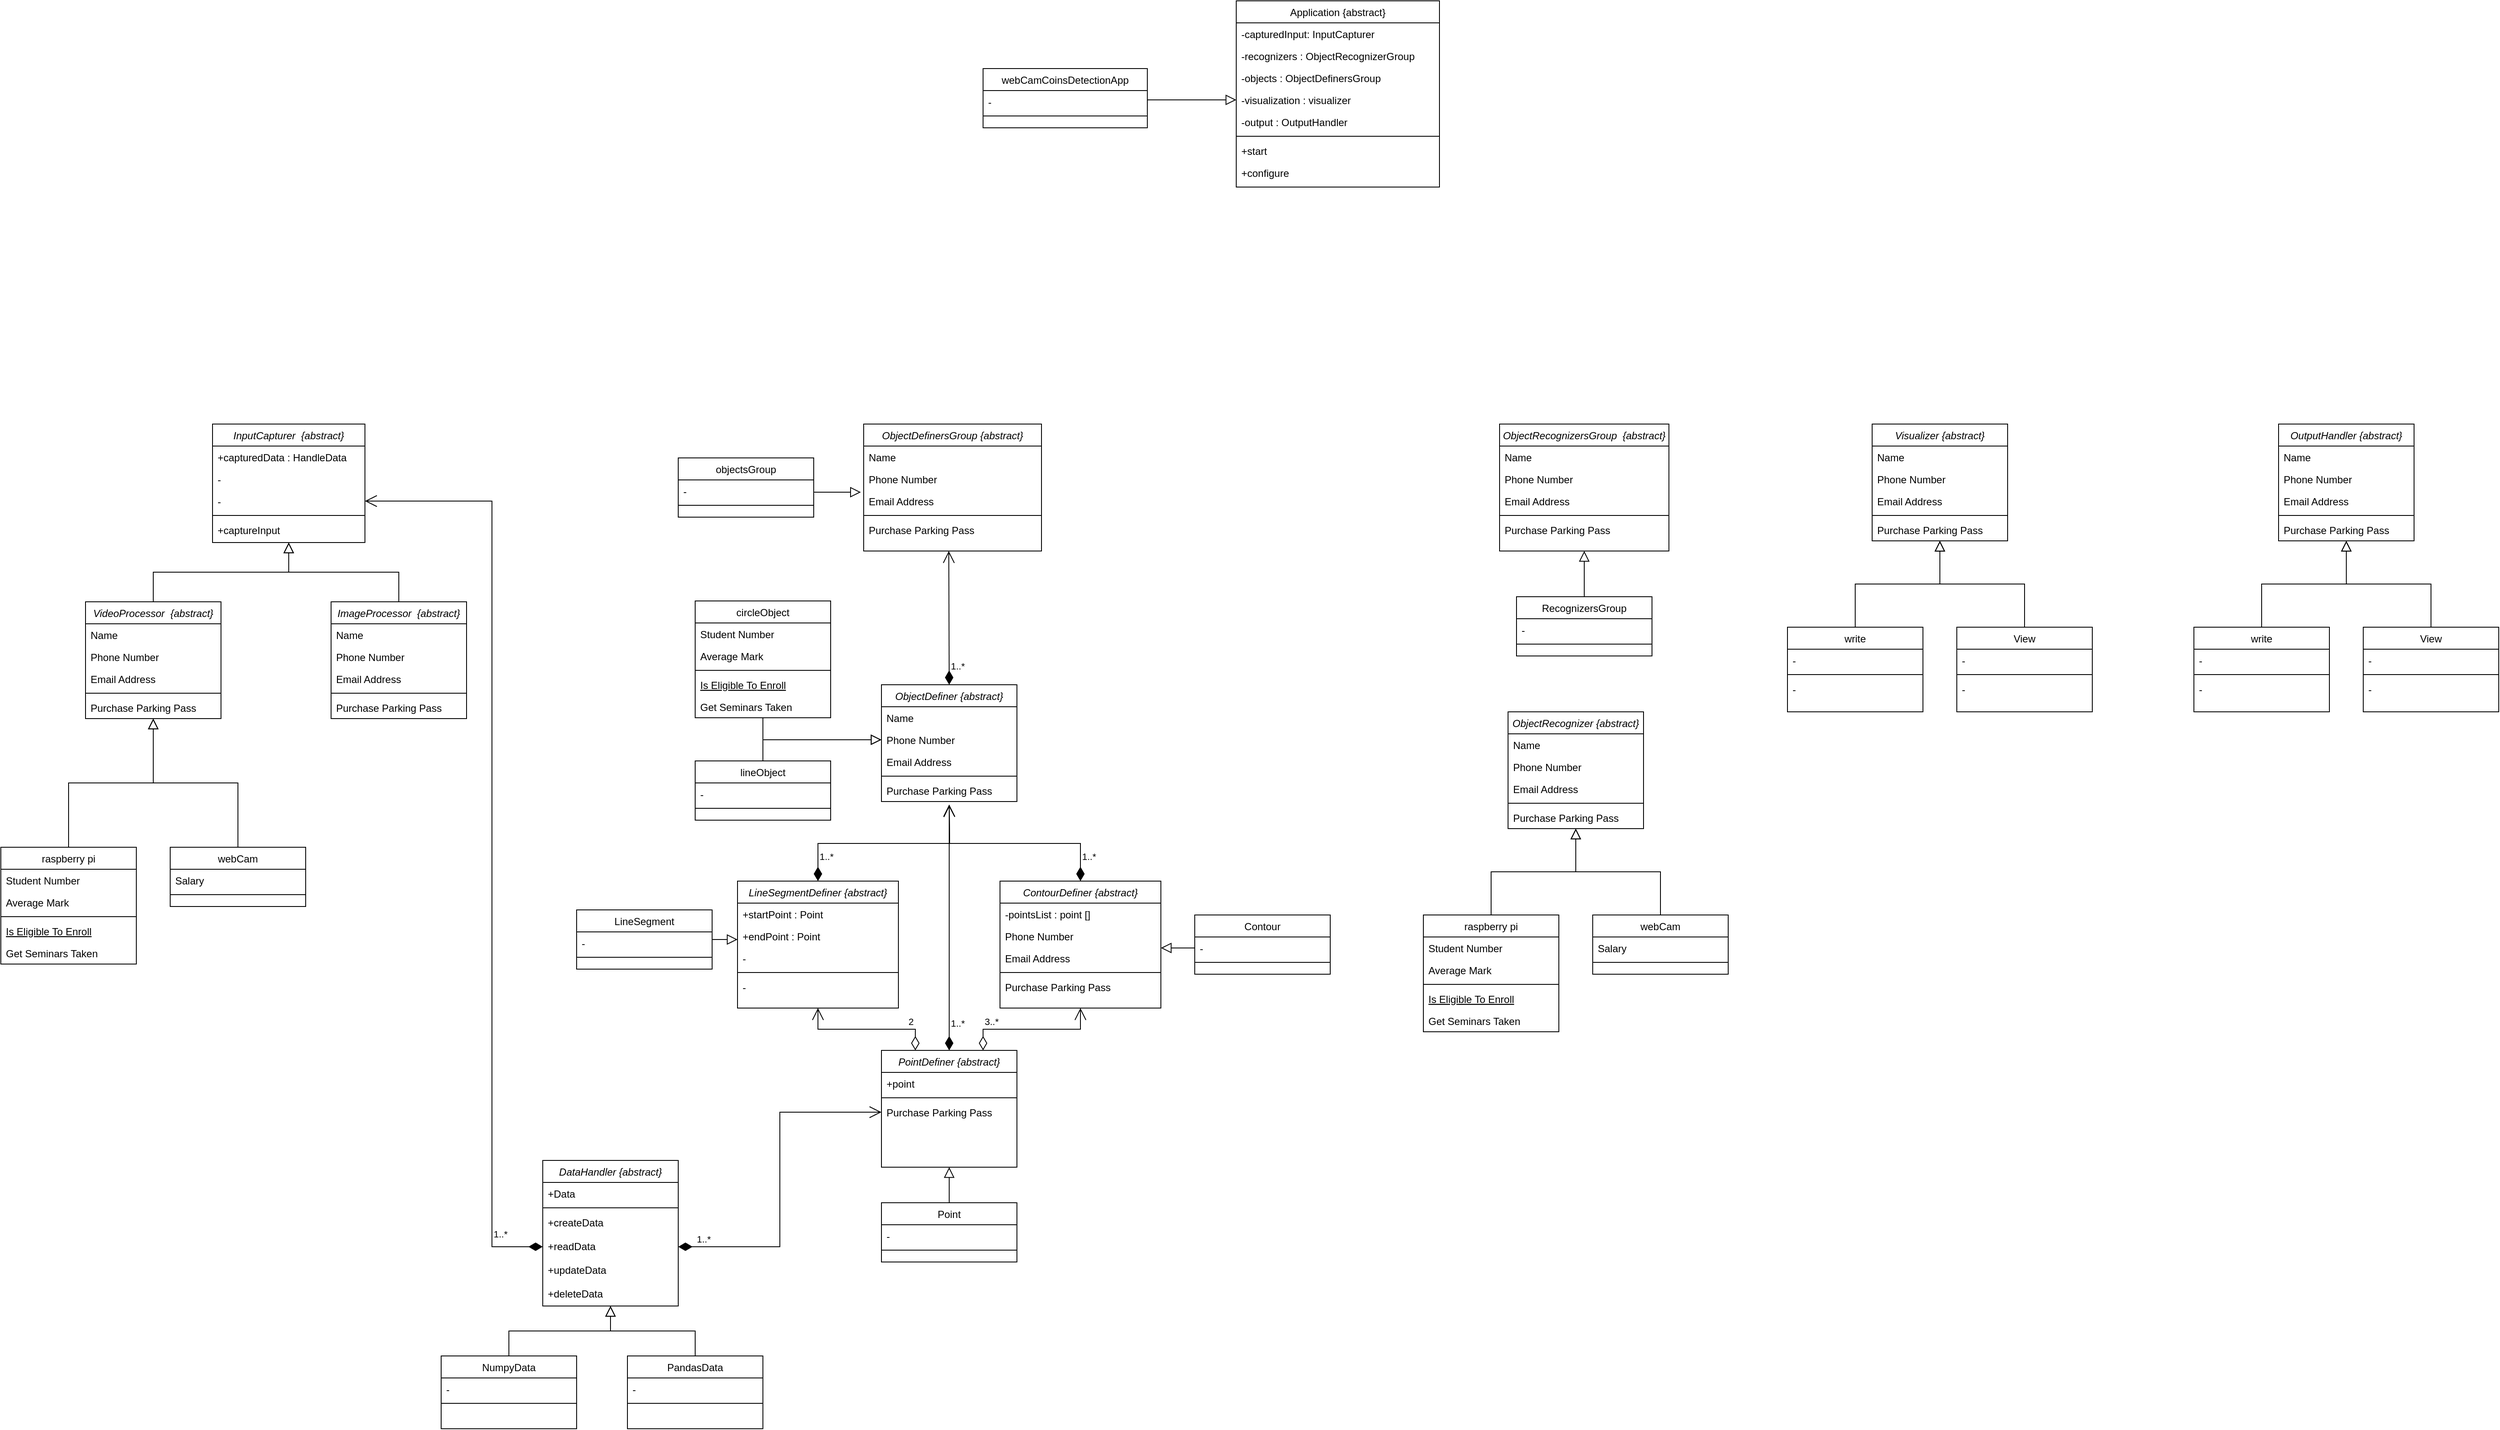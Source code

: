<mxfile version="21.3.2" type="github">
  <diagram id="C5RBs43oDa-KdzZeNtuy" name="Page-1">
    <mxGraphModel dx="2908" dy="1935" grid="1" gridSize="10" guides="1" tooltips="1" connect="1" arrows="1" fold="1" page="1" pageScale="1" pageWidth="827" pageHeight="1169" math="0" shadow="0">
      <root>
        <mxCell id="WIyWlLk6GJQsqaUBKTNV-0" />
        <mxCell id="WIyWlLk6GJQsqaUBKTNV-1" parent="WIyWlLk6GJQsqaUBKTNV-0" />
        <mxCell id="zkfFHV4jXpPFQw0GAbJ--0" value="VideoProcessor  {abstract}" style="swimlane;fontStyle=2;align=center;verticalAlign=top;childLayout=stackLayout;horizontal=1;startSize=26;horizontalStack=0;resizeParent=1;resizeLast=0;collapsible=1;marginBottom=0;rounded=0;shadow=0;strokeWidth=1;" parent="WIyWlLk6GJQsqaUBKTNV-1" vertex="1">
          <mxGeometry x="-740" y="110" width="160" height="138" as="geometry">
            <mxRectangle x="230" y="140" width="160" height="26" as="alternateBounds" />
          </mxGeometry>
        </mxCell>
        <mxCell id="zkfFHV4jXpPFQw0GAbJ--1" value="Name" style="text;align=left;verticalAlign=top;spacingLeft=4;spacingRight=4;overflow=hidden;rotatable=0;points=[[0,0.5],[1,0.5]];portConstraint=eastwest;" parent="zkfFHV4jXpPFQw0GAbJ--0" vertex="1">
          <mxGeometry y="26" width="160" height="26" as="geometry" />
        </mxCell>
        <mxCell id="zkfFHV4jXpPFQw0GAbJ--2" value="Phone Number" style="text;align=left;verticalAlign=top;spacingLeft=4;spacingRight=4;overflow=hidden;rotatable=0;points=[[0,0.5],[1,0.5]];portConstraint=eastwest;rounded=0;shadow=0;html=0;" parent="zkfFHV4jXpPFQw0GAbJ--0" vertex="1">
          <mxGeometry y="52" width="160" height="26" as="geometry" />
        </mxCell>
        <mxCell id="zkfFHV4jXpPFQw0GAbJ--3" value="Email Address" style="text;align=left;verticalAlign=top;spacingLeft=4;spacingRight=4;overflow=hidden;rotatable=0;points=[[0,0.5],[1,0.5]];portConstraint=eastwest;rounded=0;shadow=0;html=0;" parent="zkfFHV4jXpPFQw0GAbJ--0" vertex="1">
          <mxGeometry y="78" width="160" height="26" as="geometry" />
        </mxCell>
        <mxCell id="zkfFHV4jXpPFQw0GAbJ--4" value="" style="line;html=1;strokeWidth=1;align=left;verticalAlign=middle;spacingTop=-1;spacingLeft=3;spacingRight=3;rotatable=0;labelPosition=right;points=[];portConstraint=eastwest;" parent="zkfFHV4jXpPFQw0GAbJ--0" vertex="1">
          <mxGeometry y="104" width="160" height="8" as="geometry" />
        </mxCell>
        <mxCell id="zkfFHV4jXpPFQw0GAbJ--5" value="Purchase Parking Pass" style="text;align=left;verticalAlign=top;spacingLeft=4;spacingRight=4;overflow=hidden;rotatable=0;points=[[0,0.5],[1,0.5]];portConstraint=eastwest;" parent="zkfFHV4jXpPFQw0GAbJ--0" vertex="1">
          <mxGeometry y="112" width="160" height="26" as="geometry" />
        </mxCell>
        <mxCell id="zkfFHV4jXpPFQw0GAbJ--6" value="raspberry pi" style="swimlane;fontStyle=0;align=center;verticalAlign=top;childLayout=stackLayout;horizontal=1;startSize=26;horizontalStack=0;resizeParent=1;resizeLast=0;collapsible=1;marginBottom=0;rounded=0;shadow=0;strokeWidth=1;" parent="WIyWlLk6GJQsqaUBKTNV-1" vertex="1">
          <mxGeometry x="-840" y="400" width="160" height="138" as="geometry">
            <mxRectangle x="130" y="380" width="160" height="26" as="alternateBounds" />
          </mxGeometry>
        </mxCell>
        <mxCell id="zkfFHV4jXpPFQw0GAbJ--7" value="Student Number" style="text;align=left;verticalAlign=top;spacingLeft=4;spacingRight=4;overflow=hidden;rotatable=0;points=[[0,0.5],[1,0.5]];portConstraint=eastwest;" parent="zkfFHV4jXpPFQw0GAbJ--6" vertex="1">
          <mxGeometry y="26" width="160" height="26" as="geometry" />
        </mxCell>
        <mxCell id="zkfFHV4jXpPFQw0GAbJ--8" value="Average Mark" style="text;align=left;verticalAlign=top;spacingLeft=4;spacingRight=4;overflow=hidden;rotatable=0;points=[[0,0.5],[1,0.5]];portConstraint=eastwest;rounded=0;shadow=0;html=0;" parent="zkfFHV4jXpPFQw0GAbJ--6" vertex="1">
          <mxGeometry y="52" width="160" height="26" as="geometry" />
        </mxCell>
        <mxCell id="zkfFHV4jXpPFQw0GAbJ--9" value="" style="line;html=1;strokeWidth=1;align=left;verticalAlign=middle;spacingTop=-1;spacingLeft=3;spacingRight=3;rotatable=0;labelPosition=right;points=[];portConstraint=eastwest;" parent="zkfFHV4jXpPFQw0GAbJ--6" vertex="1">
          <mxGeometry y="78" width="160" height="8" as="geometry" />
        </mxCell>
        <mxCell id="zkfFHV4jXpPFQw0GAbJ--10" value="Is Eligible To Enroll" style="text;align=left;verticalAlign=top;spacingLeft=4;spacingRight=4;overflow=hidden;rotatable=0;points=[[0,0.5],[1,0.5]];portConstraint=eastwest;fontStyle=4" parent="zkfFHV4jXpPFQw0GAbJ--6" vertex="1">
          <mxGeometry y="86" width="160" height="26" as="geometry" />
        </mxCell>
        <mxCell id="zkfFHV4jXpPFQw0GAbJ--11" value="Get Seminars Taken" style="text;align=left;verticalAlign=top;spacingLeft=4;spacingRight=4;overflow=hidden;rotatable=0;points=[[0,0.5],[1,0.5]];portConstraint=eastwest;" parent="zkfFHV4jXpPFQw0GAbJ--6" vertex="1">
          <mxGeometry y="112" width="160" height="26" as="geometry" />
        </mxCell>
        <mxCell id="zkfFHV4jXpPFQw0GAbJ--12" value="" style="endArrow=block;endSize=10;endFill=0;shadow=0;strokeWidth=1;rounded=0;edgeStyle=elbowEdgeStyle;elbow=vertical;" parent="WIyWlLk6GJQsqaUBKTNV-1" source="zkfFHV4jXpPFQw0GAbJ--6" target="zkfFHV4jXpPFQw0GAbJ--0" edge="1">
          <mxGeometry width="160" relative="1" as="geometry">
            <mxPoint x="-580" y="13" as="sourcePoint" />
            <mxPoint x="-580" y="13" as="targetPoint" />
          </mxGeometry>
        </mxCell>
        <mxCell id="zkfFHV4jXpPFQw0GAbJ--13" value="webCam" style="swimlane;fontStyle=0;align=center;verticalAlign=top;childLayout=stackLayout;horizontal=1;startSize=26;horizontalStack=0;resizeParent=1;resizeLast=0;collapsible=1;marginBottom=0;rounded=0;shadow=0;strokeWidth=1;" parent="WIyWlLk6GJQsqaUBKTNV-1" vertex="1">
          <mxGeometry x="-640" y="400" width="160" height="70" as="geometry">
            <mxRectangle x="340" y="380" width="170" height="26" as="alternateBounds" />
          </mxGeometry>
        </mxCell>
        <mxCell id="zkfFHV4jXpPFQw0GAbJ--14" value="Salary" style="text;align=left;verticalAlign=top;spacingLeft=4;spacingRight=4;overflow=hidden;rotatable=0;points=[[0,0.5],[1,0.5]];portConstraint=eastwest;" parent="zkfFHV4jXpPFQw0GAbJ--13" vertex="1">
          <mxGeometry y="26" width="160" height="26" as="geometry" />
        </mxCell>
        <mxCell id="zkfFHV4jXpPFQw0GAbJ--15" value="" style="line;html=1;strokeWidth=1;align=left;verticalAlign=middle;spacingTop=-1;spacingLeft=3;spacingRight=3;rotatable=0;labelPosition=right;points=[];portConstraint=eastwest;" parent="zkfFHV4jXpPFQw0GAbJ--13" vertex="1">
          <mxGeometry y="52" width="160" height="8" as="geometry" />
        </mxCell>
        <mxCell id="zkfFHV4jXpPFQw0GAbJ--16" value="" style="endArrow=block;endSize=10;endFill=0;shadow=0;strokeWidth=1;rounded=0;edgeStyle=elbowEdgeStyle;elbow=vertical;" parent="WIyWlLk6GJQsqaUBKTNV-1" source="zkfFHV4jXpPFQw0GAbJ--13" target="zkfFHV4jXpPFQw0GAbJ--0" edge="1">
          <mxGeometry width="160" relative="1" as="geometry">
            <mxPoint x="-570" y="183" as="sourcePoint" />
            <mxPoint x="-470" y="81" as="targetPoint" />
          </mxGeometry>
        </mxCell>
        <mxCell id="zkfFHV4jXpPFQw0GAbJ--17" value="Application {abstract}" style="swimlane;fontStyle=0;align=center;verticalAlign=top;childLayout=stackLayout;horizontal=1;startSize=26;horizontalStack=0;resizeParent=1;resizeLast=0;collapsible=1;marginBottom=0;rounded=0;shadow=0;strokeWidth=1;" parent="WIyWlLk6GJQsqaUBKTNV-1" vertex="1">
          <mxGeometry x="619" y="-600" width="240" height="220" as="geometry">
            <mxRectangle x="550" y="140" width="160" height="26" as="alternateBounds" />
          </mxGeometry>
        </mxCell>
        <mxCell id="zkfFHV4jXpPFQw0GAbJ--18" value="-capturedInput: InputCapturer" style="text;align=left;verticalAlign=top;spacingLeft=4;spacingRight=4;overflow=hidden;rotatable=0;points=[[0,0.5],[1,0.5]];portConstraint=eastwest;" parent="zkfFHV4jXpPFQw0GAbJ--17" vertex="1">
          <mxGeometry y="26" width="240" height="26" as="geometry" />
        </mxCell>
        <mxCell id="zkfFHV4jXpPFQw0GAbJ--19" value="-recognizers : ObjectRecognizerGroup" style="text;align=left;verticalAlign=top;spacingLeft=4;spacingRight=4;overflow=hidden;rotatable=0;points=[[0,0.5],[1,0.5]];portConstraint=eastwest;rounded=0;shadow=0;html=0;" parent="zkfFHV4jXpPFQw0GAbJ--17" vertex="1">
          <mxGeometry y="52" width="240" height="26" as="geometry" />
        </mxCell>
        <mxCell id="zkfFHV4jXpPFQw0GAbJ--20" value="-objects : ObjectDefinersGroup" style="text;align=left;verticalAlign=top;spacingLeft=4;spacingRight=4;overflow=hidden;rotatable=0;points=[[0,0.5],[1,0.5]];portConstraint=eastwest;rounded=0;shadow=0;html=0;" parent="zkfFHV4jXpPFQw0GAbJ--17" vertex="1">
          <mxGeometry y="78" width="240" height="26" as="geometry" />
        </mxCell>
        <mxCell id="zkfFHV4jXpPFQw0GAbJ--21" value="-visualization : visualizer" style="text;align=left;verticalAlign=top;spacingLeft=4;spacingRight=4;overflow=hidden;rotatable=0;points=[[0,0.5],[1,0.5]];portConstraint=eastwest;rounded=0;shadow=0;html=0;" parent="zkfFHV4jXpPFQw0GAbJ--17" vertex="1">
          <mxGeometry y="104" width="240" height="26" as="geometry" />
        </mxCell>
        <mxCell id="zkfFHV4jXpPFQw0GAbJ--22" value="-output : OutputHandler" style="text;align=left;verticalAlign=top;spacingLeft=4;spacingRight=4;overflow=hidden;rotatable=0;points=[[0,0.5],[1,0.5]];portConstraint=eastwest;rounded=0;shadow=0;html=0;" parent="zkfFHV4jXpPFQw0GAbJ--17" vertex="1">
          <mxGeometry y="130" width="240" height="26" as="geometry" />
        </mxCell>
        <mxCell id="zkfFHV4jXpPFQw0GAbJ--23" value="" style="line;html=1;strokeWidth=1;align=left;verticalAlign=middle;spacingTop=-1;spacingLeft=3;spacingRight=3;rotatable=0;labelPosition=right;points=[];portConstraint=eastwest;" parent="zkfFHV4jXpPFQw0GAbJ--17" vertex="1">
          <mxGeometry y="156" width="240" height="8" as="geometry" />
        </mxCell>
        <mxCell id="zkfFHV4jXpPFQw0GAbJ--24" value="+start" style="text;align=left;verticalAlign=top;spacingLeft=4;spacingRight=4;overflow=hidden;rotatable=0;points=[[0,0.5],[1,0.5]];portConstraint=eastwest;" parent="zkfFHV4jXpPFQw0GAbJ--17" vertex="1">
          <mxGeometry y="164" width="240" height="26" as="geometry" />
        </mxCell>
        <mxCell id="zkfFHV4jXpPFQw0GAbJ--25" value="+configure" style="text;align=left;verticalAlign=top;spacingLeft=4;spacingRight=4;overflow=hidden;rotatable=0;points=[[0,0.5],[1,0.5]];portConstraint=eastwest;" parent="zkfFHV4jXpPFQw0GAbJ--17" vertex="1">
          <mxGeometry y="190" width="240" height="26" as="geometry" />
        </mxCell>
        <mxCell id="82pmb6_S5PjoekVrwHui-0" value="ObjectRecognizer {abstract}" style="swimlane;fontStyle=2;align=center;verticalAlign=top;childLayout=stackLayout;horizontal=1;startSize=26;horizontalStack=0;resizeParent=1;resizeLast=0;collapsible=1;marginBottom=0;rounded=0;shadow=0;strokeWidth=1;" vertex="1" parent="WIyWlLk6GJQsqaUBKTNV-1">
          <mxGeometry x="940" y="240" width="160" height="138" as="geometry">
            <mxRectangle x="230" y="140" width="160" height="26" as="alternateBounds" />
          </mxGeometry>
        </mxCell>
        <mxCell id="82pmb6_S5PjoekVrwHui-1" value="Name" style="text;align=left;verticalAlign=top;spacingLeft=4;spacingRight=4;overflow=hidden;rotatable=0;points=[[0,0.5],[1,0.5]];portConstraint=eastwest;" vertex="1" parent="82pmb6_S5PjoekVrwHui-0">
          <mxGeometry y="26" width="160" height="26" as="geometry" />
        </mxCell>
        <mxCell id="82pmb6_S5PjoekVrwHui-2" value="Phone Number" style="text;align=left;verticalAlign=top;spacingLeft=4;spacingRight=4;overflow=hidden;rotatable=0;points=[[0,0.5],[1,0.5]];portConstraint=eastwest;rounded=0;shadow=0;html=0;" vertex="1" parent="82pmb6_S5PjoekVrwHui-0">
          <mxGeometry y="52" width="160" height="26" as="geometry" />
        </mxCell>
        <mxCell id="82pmb6_S5PjoekVrwHui-3" value="Email Address" style="text;align=left;verticalAlign=top;spacingLeft=4;spacingRight=4;overflow=hidden;rotatable=0;points=[[0,0.5],[1,0.5]];portConstraint=eastwest;rounded=0;shadow=0;html=0;" vertex="1" parent="82pmb6_S5PjoekVrwHui-0">
          <mxGeometry y="78" width="160" height="26" as="geometry" />
        </mxCell>
        <mxCell id="82pmb6_S5PjoekVrwHui-4" value="" style="line;html=1;strokeWidth=1;align=left;verticalAlign=middle;spacingTop=-1;spacingLeft=3;spacingRight=3;rotatable=0;labelPosition=right;points=[];portConstraint=eastwest;" vertex="1" parent="82pmb6_S5PjoekVrwHui-0">
          <mxGeometry y="104" width="160" height="8" as="geometry" />
        </mxCell>
        <mxCell id="82pmb6_S5PjoekVrwHui-5" value="Purchase Parking Pass" style="text;align=left;verticalAlign=top;spacingLeft=4;spacingRight=4;overflow=hidden;rotatable=0;points=[[0,0.5],[1,0.5]];portConstraint=eastwest;" vertex="1" parent="82pmb6_S5PjoekVrwHui-0">
          <mxGeometry y="112" width="160" height="26" as="geometry" />
        </mxCell>
        <mxCell id="82pmb6_S5PjoekVrwHui-6" value="raspberry pi" style="swimlane;fontStyle=0;align=center;verticalAlign=top;childLayout=stackLayout;horizontal=1;startSize=26;horizontalStack=0;resizeParent=1;resizeLast=0;collapsible=1;marginBottom=0;rounded=0;shadow=0;strokeWidth=1;" vertex="1" parent="WIyWlLk6GJQsqaUBKTNV-1">
          <mxGeometry x="840" y="480" width="160" height="138" as="geometry">
            <mxRectangle x="130" y="380" width="160" height="26" as="alternateBounds" />
          </mxGeometry>
        </mxCell>
        <mxCell id="82pmb6_S5PjoekVrwHui-7" value="Student Number" style="text;align=left;verticalAlign=top;spacingLeft=4;spacingRight=4;overflow=hidden;rotatable=0;points=[[0,0.5],[1,0.5]];portConstraint=eastwest;" vertex="1" parent="82pmb6_S5PjoekVrwHui-6">
          <mxGeometry y="26" width="160" height="26" as="geometry" />
        </mxCell>
        <mxCell id="82pmb6_S5PjoekVrwHui-8" value="Average Mark" style="text;align=left;verticalAlign=top;spacingLeft=4;spacingRight=4;overflow=hidden;rotatable=0;points=[[0,0.5],[1,0.5]];portConstraint=eastwest;rounded=0;shadow=0;html=0;" vertex="1" parent="82pmb6_S5PjoekVrwHui-6">
          <mxGeometry y="52" width="160" height="26" as="geometry" />
        </mxCell>
        <mxCell id="82pmb6_S5PjoekVrwHui-9" value="" style="line;html=1;strokeWidth=1;align=left;verticalAlign=middle;spacingTop=-1;spacingLeft=3;spacingRight=3;rotatable=0;labelPosition=right;points=[];portConstraint=eastwest;" vertex="1" parent="82pmb6_S5PjoekVrwHui-6">
          <mxGeometry y="78" width="160" height="8" as="geometry" />
        </mxCell>
        <mxCell id="82pmb6_S5PjoekVrwHui-10" value="Is Eligible To Enroll" style="text;align=left;verticalAlign=top;spacingLeft=4;spacingRight=4;overflow=hidden;rotatable=0;points=[[0,0.5],[1,0.5]];portConstraint=eastwest;fontStyle=4" vertex="1" parent="82pmb6_S5PjoekVrwHui-6">
          <mxGeometry y="86" width="160" height="26" as="geometry" />
        </mxCell>
        <mxCell id="82pmb6_S5PjoekVrwHui-11" value="Get Seminars Taken" style="text;align=left;verticalAlign=top;spacingLeft=4;spacingRight=4;overflow=hidden;rotatable=0;points=[[0,0.5],[1,0.5]];portConstraint=eastwest;" vertex="1" parent="82pmb6_S5PjoekVrwHui-6">
          <mxGeometry y="112" width="160" height="26" as="geometry" />
        </mxCell>
        <mxCell id="82pmb6_S5PjoekVrwHui-12" value="" style="endArrow=block;endSize=10;endFill=0;shadow=0;strokeWidth=1;rounded=0;edgeStyle=elbowEdgeStyle;elbow=vertical;" edge="1" parent="WIyWlLk6GJQsqaUBKTNV-1" source="82pmb6_S5PjoekVrwHui-6" target="82pmb6_S5PjoekVrwHui-0">
          <mxGeometry width="160" relative="1" as="geometry">
            <mxPoint x="920" y="323" as="sourcePoint" />
            <mxPoint x="920" y="323" as="targetPoint" />
          </mxGeometry>
        </mxCell>
        <mxCell id="82pmb6_S5PjoekVrwHui-13" value="webCam" style="swimlane;fontStyle=0;align=center;verticalAlign=top;childLayout=stackLayout;horizontal=1;startSize=26;horizontalStack=0;resizeParent=1;resizeLast=0;collapsible=1;marginBottom=0;rounded=0;shadow=0;strokeWidth=1;" vertex="1" parent="WIyWlLk6GJQsqaUBKTNV-1">
          <mxGeometry x="1040" y="480" width="160" height="70" as="geometry">
            <mxRectangle x="340" y="380" width="170" height="26" as="alternateBounds" />
          </mxGeometry>
        </mxCell>
        <mxCell id="82pmb6_S5PjoekVrwHui-14" value="Salary" style="text;align=left;verticalAlign=top;spacingLeft=4;spacingRight=4;overflow=hidden;rotatable=0;points=[[0,0.5],[1,0.5]];portConstraint=eastwest;" vertex="1" parent="82pmb6_S5PjoekVrwHui-13">
          <mxGeometry y="26" width="160" height="26" as="geometry" />
        </mxCell>
        <mxCell id="82pmb6_S5PjoekVrwHui-15" value="" style="line;html=1;strokeWidth=1;align=left;verticalAlign=middle;spacingTop=-1;spacingLeft=3;spacingRight=3;rotatable=0;labelPosition=right;points=[];portConstraint=eastwest;" vertex="1" parent="82pmb6_S5PjoekVrwHui-13">
          <mxGeometry y="52" width="160" height="8" as="geometry" />
        </mxCell>
        <mxCell id="82pmb6_S5PjoekVrwHui-16" value="" style="endArrow=block;endSize=10;endFill=0;shadow=0;strokeWidth=1;rounded=0;edgeStyle=elbowEdgeStyle;elbow=vertical;" edge="1" parent="WIyWlLk6GJQsqaUBKTNV-1" source="82pmb6_S5PjoekVrwHui-13" target="82pmb6_S5PjoekVrwHui-0">
          <mxGeometry width="160" relative="1" as="geometry">
            <mxPoint x="930" y="493" as="sourcePoint" />
            <mxPoint x="1030" y="391" as="targetPoint" />
          </mxGeometry>
        </mxCell>
        <mxCell id="82pmb6_S5PjoekVrwHui-17" value="InputCapturer  {abstract}" style="swimlane;fontStyle=2;align=center;verticalAlign=top;childLayout=stackLayout;horizontal=1;startSize=26;horizontalStack=0;resizeParent=1;resizeLast=0;collapsible=1;marginBottom=0;rounded=0;shadow=0;strokeWidth=1;" vertex="1" parent="WIyWlLk6GJQsqaUBKTNV-1">
          <mxGeometry x="-590" y="-100" width="180" height="140" as="geometry">
            <mxRectangle x="230" y="140" width="160" height="26" as="alternateBounds" />
          </mxGeometry>
        </mxCell>
        <mxCell id="82pmb6_S5PjoekVrwHui-18" value="+capturedData : HandleData" style="text;align=left;verticalAlign=top;spacingLeft=4;spacingRight=4;overflow=hidden;rotatable=0;points=[[0,0.5],[1,0.5]];portConstraint=eastwest;" vertex="1" parent="82pmb6_S5PjoekVrwHui-17">
          <mxGeometry y="26" width="180" height="26" as="geometry" />
        </mxCell>
        <mxCell id="82pmb6_S5PjoekVrwHui-19" value="-" style="text;align=left;verticalAlign=top;spacingLeft=4;spacingRight=4;overflow=hidden;rotatable=0;points=[[0,0.5],[1,0.5]];portConstraint=eastwest;rounded=0;shadow=0;html=0;" vertex="1" parent="82pmb6_S5PjoekVrwHui-17">
          <mxGeometry y="52" width="180" height="26" as="geometry" />
        </mxCell>
        <mxCell id="82pmb6_S5PjoekVrwHui-20" value="-" style="text;align=left;verticalAlign=top;spacingLeft=4;spacingRight=4;overflow=hidden;rotatable=0;points=[[0,0.5],[1,0.5]];portConstraint=eastwest;rounded=0;shadow=0;html=0;" vertex="1" parent="82pmb6_S5PjoekVrwHui-17">
          <mxGeometry y="78" width="180" height="26" as="geometry" />
        </mxCell>
        <mxCell id="82pmb6_S5PjoekVrwHui-21" value="" style="line;html=1;strokeWidth=1;align=left;verticalAlign=middle;spacingTop=-1;spacingLeft=3;spacingRight=3;rotatable=0;labelPosition=right;points=[];portConstraint=eastwest;" vertex="1" parent="82pmb6_S5PjoekVrwHui-17">
          <mxGeometry y="104" width="180" height="8" as="geometry" />
        </mxCell>
        <mxCell id="82pmb6_S5PjoekVrwHui-22" value="+captureInput" style="text;align=left;verticalAlign=top;spacingLeft=4;spacingRight=4;overflow=hidden;rotatable=0;points=[[0,0.5],[1,0.5]];portConstraint=eastwest;" vertex="1" parent="82pmb6_S5PjoekVrwHui-17">
          <mxGeometry y="112" width="180" height="26" as="geometry" />
        </mxCell>
        <mxCell id="82pmb6_S5PjoekVrwHui-24" value="" style="endArrow=block;endSize=10;endFill=0;shadow=0;strokeWidth=1;rounded=0;edgeStyle=elbowEdgeStyle;elbow=vertical;exitX=0.5;exitY=0;exitDx=0;exitDy=0;entryX=0.5;entryY=1;entryDx=0;entryDy=0;" edge="1" parent="WIyWlLk6GJQsqaUBKTNV-1" source="zkfFHV4jXpPFQw0GAbJ--0" target="82pmb6_S5PjoekVrwHui-17">
          <mxGeometry width="160" relative="1" as="geometry">
            <mxPoint x="-410" y="202" as="sourcePoint" />
            <mxPoint x="-510" y="50" as="targetPoint" />
          </mxGeometry>
        </mxCell>
        <mxCell id="82pmb6_S5PjoekVrwHui-32" value="ObjectDefiner {abstract}" style="swimlane;fontStyle=2;align=center;verticalAlign=top;childLayout=stackLayout;horizontal=1;startSize=26;horizontalStack=0;resizeParent=1;resizeLast=0;collapsible=1;marginBottom=0;rounded=0;shadow=0;strokeWidth=1;" vertex="1" parent="WIyWlLk6GJQsqaUBKTNV-1">
          <mxGeometry x="200" y="208" width="160" height="138" as="geometry">
            <mxRectangle x="320" y="20" width="160" height="26" as="alternateBounds" />
          </mxGeometry>
        </mxCell>
        <mxCell id="82pmb6_S5PjoekVrwHui-33" value="Name" style="text;align=left;verticalAlign=top;spacingLeft=4;spacingRight=4;overflow=hidden;rotatable=0;points=[[0,0.5],[1,0.5]];portConstraint=eastwest;" vertex="1" parent="82pmb6_S5PjoekVrwHui-32">
          <mxGeometry y="26" width="160" height="26" as="geometry" />
        </mxCell>
        <mxCell id="82pmb6_S5PjoekVrwHui-34" value="Phone Number" style="text;align=left;verticalAlign=top;spacingLeft=4;spacingRight=4;overflow=hidden;rotatable=0;points=[[0,0.5],[1,0.5]];portConstraint=eastwest;rounded=0;shadow=0;html=0;" vertex="1" parent="82pmb6_S5PjoekVrwHui-32">
          <mxGeometry y="52" width="160" height="26" as="geometry" />
        </mxCell>
        <mxCell id="82pmb6_S5PjoekVrwHui-35" value="Email Address" style="text;align=left;verticalAlign=top;spacingLeft=4;spacingRight=4;overflow=hidden;rotatable=0;points=[[0,0.5],[1,0.5]];portConstraint=eastwest;rounded=0;shadow=0;html=0;" vertex="1" parent="82pmb6_S5PjoekVrwHui-32">
          <mxGeometry y="78" width="160" height="26" as="geometry" />
        </mxCell>
        <mxCell id="82pmb6_S5PjoekVrwHui-36" value="" style="line;html=1;strokeWidth=1;align=left;verticalAlign=middle;spacingTop=-1;spacingLeft=3;spacingRight=3;rotatable=0;labelPosition=right;points=[];portConstraint=eastwest;" vertex="1" parent="82pmb6_S5PjoekVrwHui-32">
          <mxGeometry y="104" width="160" height="8" as="geometry" />
        </mxCell>
        <mxCell id="82pmb6_S5PjoekVrwHui-37" value="Purchase Parking Pass" style="text;align=left;verticalAlign=top;spacingLeft=4;spacingRight=4;overflow=hidden;rotatable=0;points=[[0,0.5],[1,0.5]];portConstraint=eastwest;" vertex="1" parent="82pmb6_S5PjoekVrwHui-32">
          <mxGeometry y="112" width="160" height="26" as="geometry" />
        </mxCell>
        <mxCell id="82pmb6_S5PjoekVrwHui-38" value="circleObject" style="swimlane;fontStyle=0;align=center;verticalAlign=top;childLayout=stackLayout;horizontal=1;startSize=26;horizontalStack=0;resizeParent=1;resizeLast=0;collapsible=1;marginBottom=0;rounded=0;shadow=0;strokeWidth=1;" vertex="1" parent="WIyWlLk6GJQsqaUBKTNV-1">
          <mxGeometry x="-20" y="109" width="160" height="138" as="geometry">
            <mxRectangle x="130" y="380" width="160" height="26" as="alternateBounds" />
          </mxGeometry>
        </mxCell>
        <mxCell id="82pmb6_S5PjoekVrwHui-39" value="Student Number" style="text;align=left;verticalAlign=top;spacingLeft=4;spacingRight=4;overflow=hidden;rotatable=0;points=[[0,0.5],[1,0.5]];portConstraint=eastwest;" vertex="1" parent="82pmb6_S5PjoekVrwHui-38">
          <mxGeometry y="26" width="160" height="26" as="geometry" />
        </mxCell>
        <mxCell id="82pmb6_S5PjoekVrwHui-40" value="Average Mark" style="text;align=left;verticalAlign=top;spacingLeft=4;spacingRight=4;overflow=hidden;rotatable=0;points=[[0,0.5],[1,0.5]];portConstraint=eastwest;rounded=0;shadow=0;html=0;" vertex="1" parent="82pmb6_S5PjoekVrwHui-38">
          <mxGeometry y="52" width="160" height="26" as="geometry" />
        </mxCell>
        <mxCell id="82pmb6_S5PjoekVrwHui-41" value="" style="line;html=1;strokeWidth=1;align=left;verticalAlign=middle;spacingTop=-1;spacingLeft=3;spacingRight=3;rotatable=0;labelPosition=right;points=[];portConstraint=eastwest;" vertex="1" parent="82pmb6_S5PjoekVrwHui-38">
          <mxGeometry y="78" width="160" height="8" as="geometry" />
        </mxCell>
        <mxCell id="82pmb6_S5PjoekVrwHui-42" value="Is Eligible To Enroll" style="text;align=left;verticalAlign=top;spacingLeft=4;spacingRight=4;overflow=hidden;rotatable=0;points=[[0,0.5],[1,0.5]];portConstraint=eastwest;fontStyle=4" vertex="1" parent="82pmb6_S5PjoekVrwHui-38">
          <mxGeometry y="86" width="160" height="26" as="geometry" />
        </mxCell>
        <mxCell id="82pmb6_S5PjoekVrwHui-43" value="Get Seminars Taken" style="text;align=left;verticalAlign=top;spacingLeft=4;spacingRight=4;overflow=hidden;rotatable=0;points=[[0,0.5],[1,0.5]];portConstraint=eastwest;" vertex="1" parent="82pmb6_S5PjoekVrwHui-38">
          <mxGeometry y="112" width="160" height="26" as="geometry" />
        </mxCell>
        <mxCell id="82pmb6_S5PjoekVrwHui-44" value="" style="endArrow=block;endSize=10;endFill=0;shadow=0;strokeWidth=1;rounded=0;edgeStyle=elbowEdgeStyle;elbow=vertical;entryX=0;entryY=0.5;entryDx=0;entryDy=0;" edge="1" parent="WIyWlLk6GJQsqaUBKTNV-1" source="82pmb6_S5PjoekVrwHui-38" target="82pmb6_S5PjoekVrwHui-34">
          <mxGeometry width="160" relative="1" as="geometry">
            <mxPoint x="250" y="291" as="sourcePoint" />
            <mxPoint x="250" y="291" as="targetPoint" />
            <Array as="points">
              <mxPoint x="160" y="273" />
            </Array>
          </mxGeometry>
        </mxCell>
        <mxCell id="82pmb6_S5PjoekVrwHui-45" value="lineObject" style="swimlane;fontStyle=0;align=center;verticalAlign=top;childLayout=stackLayout;horizontal=1;startSize=26;horizontalStack=0;resizeParent=1;resizeLast=0;collapsible=1;marginBottom=0;rounded=0;shadow=0;strokeWidth=1;" vertex="1" parent="WIyWlLk6GJQsqaUBKTNV-1">
          <mxGeometry x="-20" y="298" width="160" height="70" as="geometry">
            <mxRectangle x="340" y="380" width="170" height="26" as="alternateBounds" />
          </mxGeometry>
        </mxCell>
        <mxCell id="82pmb6_S5PjoekVrwHui-46" value="- " style="text;align=left;verticalAlign=top;spacingLeft=4;spacingRight=4;overflow=hidden;rotatable=0;points=[[0,0.5],[1,0.5]];portConstraint=eastwest;" vertex="1" parent="82pmb6_S5PjoekVrwHui-45">
          <mxGeometry y="26" width="160" height="26" as="geometry" />
        </mxCell>
        <mxCell id="82pmb6_S5PjoekVrwHui-47" value="" style="line;html=1;strokeWidth=1;align=left;verticalAlign=middle;spacingTop=-1;spacingLeft=3;spacingRight=3;rotatable=0;labelPosition=right;points=[];portConstraint=eastwest;" vertex="1" parent="82pmb6_S5PjoekVrwHui-45">
          <mxGeometry y="52" width="160" height="8" as="geometry" />
        </mxCell>
        <mxCell id="82pmb6_S5PjoekVrwHui-48" value="" style="endArrow=block;endSize=10;endFill=0;shadow=0;strokeWidth=1;rounded=0;edgeStyle=elbowEdgeStyle;elbow=vertical;entryX=0;entryY=0.5;entryDx=0;entryDy=0;" edge="1" parent="WIyWlLk6GJQsqaUBKTNV-1" source="82pmb6_S5PjoekVrwHui-45" target="82pmb6_S5PjoekVrwHui-34">
          <mxGeometry width="160" relative="1" as="geometry">
            <mxPoint x="260" y="461" as="sourcePoint" />
            <mxPoint x="270" y="278" as="targetPoint" />
            <Array as="points">
              <mxPoint x="160" y="273" />
              <mxPoint x="160" y="278" />
            </Array>
          </mxGeometry>
        </mxCell>
        <mxCell id="82pmb6_S5PjoekVrwHui-49" value="ImageProcessor  {abstract}" style="swimlane;fontStyle=2;align=center;verticalAlign=top;childLayout=stackLayout;horizontal=1;startSize=26;horizontalStack=0;resizeParent=1;resizeLast=0;collapsible=1;marginBottom=0;rounded=0;shadow=0;strokeWidth=1;" vertex="1" parent="WIyWlLk6GJQsqaUBKTNV-1">
          <mxGeometry x="-450" y="110" width="160" height="138" as="geometry">
            <mxRectangle x="230" y="140" width="160" height="26" as="alternateBounds" />
          </mxGeometry>
        </mxCell>
        <mxCell id="82pmb6_S5PjoekVrwHui-50" value="Name" style="text;align=left;verticalAlign=top;spacingLeft=4;spacingRight=4;overflow=hidden;rotatable=0;points=[[0,0.5],[1,0.5]];portConstraint=eastwest;" vertex="1" parent="82pmb6_S5PjoekVrwHui-49">
          <mxGeometry y="26" width="160" height="26" as="geometry" />
        </mxCell>
        <mxCell id="82pmb6_S5PjoekVrwHui-51" value="Phone Number" style="text;align=left;verticalAlign=top;spacingLeft=4;spacingRight=4;overflow=hidden;rotatable=0;points=[[0,0.5],[1,0.5]];portConstraint=eastwest;rounded=0;shadow=0;html=0;" vertex="1" parent="82pmb6_S5PjoekVrwHui-49">
          <mxGeometry y="52" width="160" height="26" as="geometry" />
        </mxCell>
        <mxCell id="82pmb6_S5PjoekVrwHui-52" value="Email Address" style="text;align=left;verticalAlign=top;spacingLeft=4;spacingRight=4;overflow=hidden;rotatable=0;points=[[0,0.5],[1,0.5]];portConstraint=eastwest;rounded=0;shadow=0;html=0;" vertex="1" parent="82pmb6_S5PjoekVrwHui-49">
          <mxGeometry y="78" width="160" height="26" as="geometry" />
        </mxCell>
        <mxCell id="82pmb6_S5PjoekVrwHui-53" value="" style="line;html=1;strokeWidth=1;align=left;verticalAlign=middle;spacingTop=-1;spacingLeft=3;spacingRight=3;rotatable=0;labelPosition=right;points=[];portConstraint=eastwest;" vertex="1" parent="82pmb6_S5PjoekVrwHui-49">
          <mxGeometry y="104" width="160" height="8" as="geometry" />
        </mxCell>
        <mxCell id="82pmb6_S5PjoekVrwHui-54" value="Purchase Parking Pass" style="text;align=left;verticalAlign=top;spacingLeft=4;spacingRight=4;overflow=hidden;rotatable=0;points=[[0,0.5],[1,0.5]];portConstraint=eastwest;" vertex="1" parent="82pmb6_S5PjoekVrwHui-49">
          <mxGeometry y="112" width="160" height="26" as="geometry" />
        </mxCell>
        <mxCell id="82pmb6_S5PjoekVrwHui-55" value="" style="endArrow=block;endSize=10;endFill=0;shadow=0;strokeWidth=1;rounded=0;edgeStyle=elbowEdgeStyle;elbow=vertical;exitX=0.5;exitY=0;exitDx=0;exitDy=0;" edge="1" parent="WIyWlLk6GJQsqaUBKTNV-1" source="82pmb6_S5PjoekVrwHui-49">
          <mxGeometry width="160" relative="1" as="geometry">
            <mxPoint x="-190" y="202" as="sourcePoint" />
            <mxPoint x="-500" y="40" as="targetPoint" />
          </mxGeometry>
        </mxCell>
        <mxCell id="82pmb6_S5PjoekVrwHui-56" value="Visualizer {abstract}" style="swimlane;fontStyle=2;align=center;verticalAlign=top;childLayout=stackLayout;horizontal=1;startSize=26;horizontalStack=0;resizeParent=1;resizeLast=0;collapsible=1;marginBottom=0;rounded=0;shadow=0;strokeWidth=1;" vertex="1" parent="WIyWlLk6GJQsqaUBKTNV-1">
          <mxGeometry x="1370" y="-100" width="160" height="138" as="geometry">
            <mxRectangle x="230" y="140" width="160" height="26" as="alternateBounds" />
          </mxGeometry>
        </mxCell>
        <mxCell id="82pmb6_S5PjoekVrwHui-57" value="Name" style="text;align=left;verticalAlign=top;spacingLeft=4;spacingRight=4;overflow=hidden;rotatable=0;points=[[0,0.5],[1,0.5]];portConstraint=eastwest;" vertex="1" parent="82pmb6_S5PjoekVrwHui-56">
          <mxGeometry y="26" width="160" height="26" as="geometry" />
        </mxCell>
        <mxCell id="82pmb6_S5PjoekVrwHui-58" value="Phone Number" style="text;align=left;verticalAlign=top;spacingLeft=4;spacingRight=4;overflow=hidden;rotatable=0;points=[[0,0.5],[1,0.5]];portConstraint=eastwest;rounded=0;shadow=0;html=0;" vertex="1" parent="82pmb6_S5PjoekVrwHui-56">
          <mxGeometry y="52" width="160" height="26" as="geometry" />
        </mxCell>
        <mxCell id="82pmb6_S5PjoekVrwHui-59" value="Email Address" style="text;align=left;verticalAlign=top;spacingLeft=4;spacingRight=4;overflow=hidden;rotatable=0;points=[[0,0.5],[1,0.5]];portConstraint=eastwest;rounded=0;shadow=0;html=0;" vertex="1" parent="82pmb6_S5PjoekVrwHui-56">
          <mxGeometry y="78" width="160" height="26" as="geometry" />
        </mxCell>
        <mxCell id="82pmb6_S5PjoekVrwHui-60" value="" style="line;html=1;strokeWidth=1;align=left;verticalAlign=middle;spacingTop=-1;spacingLeft=3;spacingRight=3;rotatable=0;labelPosition=right;points=[];portConstraint=eastwest;" vertex="1" parent="82pmb6_S5PjoekVrwHui-56">
          <mxGeometry y="104" width="160" height="8" as="geometry" />
        </mxCell>
        <mxCell id="82pmb6_S5PjoekVrwHui-61" value="Purchase Parking Pass" style="text;align=left;verticalAlign=top;spacingLeft=4;spacingRight=4;overflow=hidden;rotatable=0;points=[[0,0.5],[1,0.5]];portConstraint=eastwest;" vertex="1" parent="82pmb6_S5PjoekVrwHui-56">
          <mxGeometry y="112" width="160" height="26" as="geometry" />
        </mxCell>
        <mxCell id="82pmb6_S5PjoekVrwHui-62" value="write" style="swimlane;fontStyle=0;align=center;verticalAlign=top;childLayout=stackLayout;horizontal=1;startSize=26;horizontalStack=0;resizeParent=1;resizeLast=0;collapsible=1;marginBottom=0;rounded=0;shadow=0;strokeWidth=1;" vertex="1" parent="WIyWlLk6GJQsqaUBKTNV-1">
          <mxGeometry x="1270" y="140" width="160" height="100" as="geometry">
            <mxRectangle x="130" y="380" width="160" height="26" as="alternateBounds" />
          </mxGeometry>
        </mxCell>
        <mxCell id="82pmb6_S5PjoekVrwHui-64" value="-" style="text;align=left;verticalAlign=top;spacingLeft=4;spacingRight=4;overflow=hidden;rotatable=0;points=[[0,0.5],[1,0.5]];portConstraint=eastwest;rounded=0;shadow=0;html=0;" vertex="1" parent="82pmb6_S5PjoekVrwHui-62">
          <mxGeometry y="26" width="160" height="26" as="geometry" />
        </mxCell>
        <mxCell id="82pmb6_S5PjoekVrwHui-65" value="" style="line;html=1;strokeWidth=1;align=left;verticalAlign=middle;spacingTop=-1;spacingLeft=3;spacingRight=3;rotatable=0;labelPosition=right;points=[];portConstraint=eastwest;" vertex="1" parent="82pmb6_S5PjoekVrwHui-62">
          <mxGeometry y="52" width="160" height="8" as="geometry" />
        </mxCell>
        <mxCell id="82pmb6_S5PjoekVrwHui-67" value="-" style="text;align=left;verticalAlign=top;spacingLeft=4;spacingRight=4;overflow=hidden;rotatable=0;points=[[0,0.5],[1,0.5]];portConstraint=eastwest;" vertex="1" parent="82pmb6_S5PjoekVrwHui-62">
          <mxGeometry y="60" width="160" height="26" as="geometry" />
        </mxCell>
        <mxCell id="82pmb6_S5PjoekVrwHui-68" value="" style="endArrow=block;endSize=10;endFill=0;shadow=0;strokeWidth=1;rounded=0;edgeStyle=elbowEdgeStyle;elbow=vertical;" edge="1" parent="WIyWlLk6GJQsqaUBKTNV-1" source="82pmb6_S5PjoekVrwHui-62" target="82pmb6_S5PjoekVrwHui-56">
          <mxGeometry width="160" relative="1" as="geometry">
            <mxPoint x="1350" y="-17" as="sourcePoint" />
            <mxPoint x="1350" y="-17" as="targetPoint" />
          </mxGeometry>
        </mxCell>
        <mxCell id="82pmb6_S5PjoekVrwHui-69" value="View" style="swimlane;fontStyle=0;align=center;verticalAlign=top;childLayout=stackLayout;horizontal=1;startSize=26;horizontalStack=0;resizeParent=1;resizeLast=0;collapsible=1;marginBottom=0;rounded=0;shadow=0;strokeWidth=1;" vertex="1" parent="WIyWlLk6GJQsqaUBKTNV-1">
          <mxGeometry x="1470" y="140" width="160" height="100" as="geometry">
            <mxRectangle x="340" y="380" width="170" height="26" as="alternateBounds" />
          </mxGeometry>
        </mxCell>
        <mxCell id="82pmb6_S5PjoekVrwHui-70" value="-" style="text;align=left;verticalAlign=top;spacingLeft=4;spacingRight=4;overflow=hidden;rotatable=0;points=[[0,0.5],[1,0.5]];portConstraint=eastwest;" vertex="1" parent="82pmb6_S5PjoekVrwHui-69">
          <mxGeometry y="26" width="160" height="26" as="geometry" />
        </mxCell>
        <mxCell id="82pmb6_S5PjoekVrwHui-71" value="" style="line;html=1;strokeWidth=1;align=left;verticalAlign=middle;spacingTop=-1;spacingLeft=3;spacingRight=3;rotatable=0;labelPosition=right;points=[];portConstraint=eastwest;" vertex="1" parent="82pmb6_S5PjoekVrwHui-69">
          <mxGeometry y="52" width="160" height="8" as="geometry" />
        </mxCell>
        <mxCell id="82pmb6_S5PjoekVrwHui-73" value="-" style="text;align=left;verticalAlign=top;spacingLeft=4;spacingRight=4;overflow=hidden;rotatable=0;points=[[0,0.5],[1,0.5]];portConstraint=eastwest;" vertex="1" parent="82pmb6_S5PjoekVrwHui-69">
          <mxGeometry y="60" width="160" height="26" as="geometry" />
        </mxCell>
        <mxCell id="82pmb6_S5PjoekVrwHui-72" value="" style="endArrow=block;endSize=10;endFill=0;shadow=0;strokeWidth=1;rounded=0;edgeStyle=elbowEdgeStyle;elbow=vertical;" edge="1" parent="WIyWlLk6GJQsqaUBKTNV-1" source="82pmb6_S5PjoekVrwHui-69" target="82pmb6_S5PjoekVrwHui-56">
          <mxGeometry width="160" relative="1" as="geometry">
            <mxPoint x="1360" y="153" as="sourcePoint" />
            <mxPoint x="1460" y="51" as="targetPoint" />
          </mxGeometry>
        </mxCell>
        <mxCell id="82pmb6_S5PjoekVrwHui-74" value="webCamCoinsDetectionApp" style="swimlane;fontStyle=0;align=center;verticalAlign=top;childLayout=stackLayout;horizontal=1;startSize=26;horizontalStack=0;resizeParent=1;resizeLast=0;collapsible=1;marginBottom=0;rounded=0;shadow=0;strokeWidth=1;" vertex="1" parent="WIyWlLk6GJQsqaUBKTNV-1">
          <mxGeometry x="320" y="-520" width="194" height="70" as="geometry">
            <mxRectangle x="340" y="380" width="170" height="26" as="alternateBounds" />
          </mxGeometry>
        </mxCell>
        <mxCell id="82pmb6_S5PjoekVrwHui-75" value="-" style="text;align=left;verticalAlign=top;spacingLeft=4;spacingRight=4;overflow=hidden;rotatable=0;points=[[0,0.5],[1,0.5]];portConstraint=eastwest;" vertex="1" parent="82pmb6_S5PjoekVrwHui-74">
          <mxGeometry y="26" width="194" height="26" as="geometry" />
        </mxCell>
        <mxCell id="82pmb6_S5PjoekVrwHui-76" value="" style="line;html=1;strokeWidth=1;align=left;verticalAlign=middle;spacingTop=-1;spacingLeft=3;spacingRight=3;rotatable=0;labelPosition=right;points=[];portConstraint=eastwest;" vertex="1" parent="82pmb6_S5PjoekVrwHui-74">
          <mxGeometry y="52" width="194" height="8" as="geometry" />
        </mxCell>
        <mxCell id="82pmb6_S5PjoekVrwHui-77" value="" style="endArrow=block;endSize=10;endFill=0;shadow=0;strokeWidth=1;rounded=0;edgeStyle=elbowEdgeStyle;elbow=vertical;entryX=0;entryY=0.5;entryDx=0;entryDy=0;" edge="1" parent="WIyWlLk6GJQsqaUBKTNV-1" source="82pmb6_S5PjoekVrwHui-74" target="zkfFHV4jXpPFQw0GAbJ--21">
          <mxGeometry width="160" relative="1" as="geometry">
            <mxPoint x="639" y="-262" as="sourcePoint" />
            <mxPoint x="729" y="-370" as="targetPoint" />
          </mxGeometry>
        </mxCell>
        <mxCell id="82pmb6_S5PjoekVrwHui-78" value="ObjectRecognizersGroup  {abstract}" style="swimlane;fontStyle=2;align=center;verticalAlign=top;childLayout=stackLayout;horizontal=1;startSize=26;horizontalStack=0;resizeParent=1;resizeLast=0;collapsible=1;marginBottom=0;rounded=0;shadow=0;strokeWidth=1;" vertex="1" parent="WIyWlLk6GJQsqaUBKTNV-1">
          <mxGeometry x="930" y="-100" width="200" height="150" as="geometry">
            <mxRectangle x="230" y="140" width="160" height="26" as="alternateBounds" />
          </mxGeometry>
        </mxCell>
        <mxCell id="82pmb6_S5PjoekVrwHui-79" value="Name" style="text;align=left;verticalAlign=top;spacingLeft=4;spacingRight=4;overflow=hidden;rotatable=0;points=[[0,0.5],[1,0.5]];portConstraint=eastwest;" vertex="1" parent="82pmb6_S5PjoekVrwHui-78">
          <mxGeometry y="26" width="200" height="26" as="geometry" />
        </mxCell>
        <mxCell id="82pmb6_S5PjoekVrwHui-80" value="Phone Number" style="text;align=left;verticalAlign=top;spacingLeft=4;spacingRight=4;overflow=hidden;rotatable=0;points=[[0,0.5],[1,0.5]];portConstraint=eastwest;rounded=0;shadow=0;html=0;" vertex="1" parent="82pmb6_S5PjoekVrwHui-78">
          <mxGeometry y="52" width="200" height="26" as="geometry" />
        </mxCell>
        <mxCell id="82pmb6_S5PjoekVrwHui-81" value="Email Address" style="text;align=left;verticalAlign=top;spacingLeft=4;spacingRight=4;overflow=hidden;rotatable=0;points=[[0,0.5],[1,0.5]];portConstraint=eastwest;rounded=0;shadow=0;html=0;" vertex="1" parent="82pmb6_S5PjoekVrwHui-78">
          <mxGeometry y="78" width="200" height="26" as="geometry" />
        </mxCell>
        <mxCell id="82pmb6_S5PjoekVrwHui-82" value="" style="line;html=1;strokeWidth=1;align=left;verticalAlign=middle;spacingTop=-1;spacingLeft=3;spacingRight=3;rotatable=0;labelPosition=right;points=[];portConstraint=eastwest;" vertex="1" parent="82pmb6_S5PjoekVrwHui-78">
          <mxGeometry y="104" width="200" height="8" as="geometry" />
        </mxCell>
        <mxCell id="82pmb6_S5PjoekVrwHui-83" value="Purchase Parking Pass" style="text;align=left;verticalAlign=top;spacingLeft=4;spacingRight=4;overflow=hidden;rotatable=0;points=[[0,0.5],[1,0.5]];portConstraint=eastwest;" vertex="1" parent="82pmb6_S5PjoekVrwHui-78">
          <mxGeometry y="112" width="200" height="26" as="geometry" />
        </mxCell>
        <mxCell id="82pmb6_S5PjoekVrwHui-84" value="ObjectDefinersGroup {abstract}" style="swimlane;fontStyle=2;align=center;verticalAlign=top;childLayout=stackLayout;horizontal=1;startSize=26;horizontalStack=0;resizeParent=1;resizeLast=0;collapsible=1;marginBottom=0;rounded=0;shadow=0;strokeWidth=1;" vertex="1" parent="WIyWlLk6GJQsqaUBKTNV-1">
          <mxGeometry x="179" y="-100" width="210" height="150" as="geometry">
            <mxRectangle x="320" y="20" width="160" height="26" as="alternateBounds" />
          </mxGeometry>
        </mxCell>
        <mxCell id="82pmb6_S5PjoekVrwHui-85" value="Name" style="text;align=left;verticalAlign=top;spacingLeft=4;spacingRight=4;overflow=hidden;rotatable=0;points=[[0,0.5],[1,0.5]];portConstraint=eastwest;" vertex="1" parent="82pmb6_S5PjoekVrwHui-84">
          <mxGeometry y="26" width="210" height="26" as="geometry" />
        </mxCell>
        <mxCell id="82pmb6_S5PjoekVrwHui-86" value="Phone Number" style="text;align=left;verticalAlign=top;spacingLeft=4;spacingRight=4;overflow=hidden;rotatable=0;points=[[0,0.5],[1,0.5]];portConstraint=eastwest;rounded=0;shadow=0;html=0;" vertex="1" parent="82pmb6_S5PjoekVrwHui-84">
          <mxGeometry y="52" width="210" height="26" as="geometry" />
        </mxCell>
        <mxCell id="82pmb6_S5PjoekVrwHui-87" value="Email Address" style="text;align=left;verticalAlign=top;spacingLeft=4;spacingRight=4;overflow=hidden;rotatable=0;points=[[0,0.5],[1,0.5]];portConstraint=eastwest;rounded=0;shadow=0;html=0;" vertex="1" parent="82pmb6_S5PjoekVrwHui-84">
          <mxGeometry y="78" width="210" height="26" as="geometry" />
        </mxCell>
        <mxCell id="82pmb6_S5PjoekVrwHui-88" value="" style="line;html=1;strokeWidth=1;align=left;verticalAlign=middle;spacingTop=-1;spacingLeft=3;spacingRight=3;rotatable=0;labelPosition=right;points=[];portConstraint=eastwest;" vertex="1" parent="82pmb6_S5PjoekVrwHui-84">
          <mxGeometry y="104" width="210" height="8" as="geometry" />
        </mxCell>
        <mxCell id="82pmb6_S5PjoekVrwHui-89" value="Purchase Parking Pass" style="text;align=left;verticalAlign=top;spacingLeft=4;spacingRight=4;overflow=hidden;rotatable=0;points=[[0,0.5],[1,0.5]];portConstraint=eastwest;" vertex="1" parent="82pmb6_S5PjoekVrwHui-84">
          <mxGeometry y="112" width="210" height="26" as="geometry" />
        </mxCell>
        <mxCell id="82pmb6_S5PjoekVrwHui-90" value="objectsGroup" style="swimlane;fontStyle=0;align=center;verticalAlign=top;childLayout=stackLayout;horizontal=1;startSize=26;horizontalStack=0;resizeParent=1;resizeLast=0;collapsible=1;marginBottom=0;rounded=0;shadow=0;strokeWidth=1;" vertex="1" parent="WIyWlLk6GJQsqaUBKTNV-1">
          <mxGeometry x="-40" y="-60" width="160" height="70" as="geometry">
            <mxRectangle x="340" y="380" width="170" height="26" as="alternateBounds" />
          </mxGeometry>
        </mxCell>
        <mxCell id="82pmb6_S5PjoekVrwHui-91" value="- " style="text;align=left;verticalAlign=top;spacingLeft=4;spacingRight=4;overflow=hidden;rotatable=0;points=[[0,0.5],[1,0.5]];portConstraint=eastwest;" vertex="1" parent="82pmb6_S5PjoekVrwHui-90">
          <mxGeometry y="26" width="160" height="26" as="geometry" />
        </mxCell>
        <mxCell id="82pmb6_S5PjoekVrwHui-92" value="" style="line;html=1;strokeWidth=1;align=left;verticalAlign=middle;spacingTop=-1;spacingLeft=3;spacingRight=3;rotatable=0;labelPosition=right;points=[];portConstraint=eastwest;" vertex="1" parent="82pmb6_S5PjoekVrwHui-90">
          <mxGeometry y="52" width="160" height="8" as="geometry" />
        </mxCell>
        <mxCell id="82pmb6_S5PjoekVrwHui-93" value="" style="endArrow=block;endSize=10;endFill=0;shadow=0;strokeWidth=1;rounded=0;edgeStyle=elbowEdgeStyle;elbow=vertical;entryX=-0.016;entryY=0.093;entryDx=0;entryDy=0;entryPerimeter=0;" edge="1" parent="WIyWlLk6GJQsqaUBKTNV-1" source="82pmb6_S5PjoekVrwHui-90" target="82pmb6_S5PjoekVrwHui-87">
          <mxGeometry width="160" relative="1" as="geometry">
            <mxPoint x="270" y="135" as="sourcePoint" />
            <mxPoint x="282" y="60" as="targetPoint" />
          </mxGeometry>
        </mxCell>
        <mxCell id="82pmb6_S5PjoekVrwHui-94" value="RecognizersGroup" style="swimlane;fontStyle=0;align=center;verticalAlign=top;childLayout=stackLayout;horizontal=1;startSize=26;horizontalStack=0;resizeParent=1;resizeLast=0;collapsible=1;marginBottom=0;rounded=0;shadow=0;strokeWidth=1;" vertex="1" parent="WIyWlLk6GJQsqaUBKTNV-1">
          <mxGeometry x="950" y="104" width="160" height="70" as="geometry">
            <mxRectangle x="340" y="380" width="170" height="26" as="alternateBounds" />
          </mxGeometry>
        </mxCell>
        <mxCell id="82pmb6_S5PjoekVrwHui-95" value="- " style="text;align=left;verticalAlign=top;spacingLeft=4;spacingRight=4;overflow=hidden;rotatable=0;points=[[0,0.5],[1,0.5]];portConstraint=eastwest;" vertex="1" parent="82pmb6_S5PjoekVrwHui-94">
          <mxGeometry y="26" width="160" height="26" as="geometry" />
        </mxCell>
        <mxCell id="82pmb6_S5PjoekVrwHui-96" value="" style="line;html=1;strokeWidth=1;align=left;verticalAlign=middle;spacingTop=-1;spacingLeft=3;spacingRight=3;rotatable=0;labelPosition=right;points=[];portConstraint=eastwest;" vertex="1" parent="82pmb6_S5PjoekVrwHui-94">
          <mxGeometry y="52" width="160" height="8" as="geometry" />
        </mxCell>
        <mxCell id="82pmb6_S5PjoekVrwHui-97" value="" style="endArrow=block;endSize=10;endFill=0;shadow=0;strokeWidth=1;rounded=0;edgeStyle=elbowEdgeStyle;elbow=vertical;entryX=0.5;entryY=1;entryDx=0;entryDy=0;" edge="1" parent="WIyWlLk6GJQsqaUBKTNV-1" source="82pmb6_S5PjoekVrwHui-94" target="82pmb6_S5PjoekVrwHui-78">
          <mxGeometry width="160" relative="1" as="geometry">
            <mxPoint x="1026" y="135" as="sourcePoint" />
            <mxPoint x="1040" y="50" as="targetPoint" />
          </mxGeometry>
        </mxCell>
        <mxCell id="82pmb6_S5PjoekVrwHui-98" value="DataHandler {abstract}" style="swimlane;fontStyle=2;align=center;verticalAlign=top;childLayout=stackLayout;horizontal=1;startSize=26;horizontalStack=0;resizeParent=1;resizeLast=0;collapsible=1;marginBottom=0;rounded=0;shadow=0;strokeWidth=1;" vertex="1" parent="WIyWlLk6GJQsqaUBKTNV-1">
          <mxGeometry x="-200" y="770" width="160" height="172" as="geometry">
            <mxRectangle x="230" y="140" width="160" height="26" as="alternateBounds" />
          </mxGeometry>
        </mxCell>
        <mxCell id="82pmb6_S5PjoekVrwHui-99" value="+Data" style="text;align=left;verticalAlign=top;spacingLeft=4;spacingRight=4;overflow=hidden;rotatable=0;points=[[0,0.5],[1,0.5]];portConstraint=eastwest;" vertex="1" parent="82pmb6_S5PjoekVrwHui-98">
          <mxGeometry y="26" width="160" height="26" as="geometry" />
        </mxCell>
        <mxCell id="82pmb6_S5PjoekVrwHui-102" value="" style="line;html=1;strokeWidth=1;align=left;verticalAlign=middle;spacingTop=-1;spacingLeft=3;spacingRight=3;rotatable=0;labelPosition=right;points=[];portConstraint=eastwest;" vertex="1" parent="82pmb6_S5PjoekVrwHui-98">
          <mxGeometry y="52" width="160" height="8" as="geometry" />
        </mxCell>
        <mxCell id="82pmb6_S5PjoekVrwHui-103" value="+createData&#xa;" style="text;align=left;verticalAlign=top;spacingLeft=4;spacingRight=4;overflow=hidden;rotatable=0;points=[[0,0.5],[1,0.5]];portConstraint=eastwest;" vertex="1" parent="82pmb6_S5PjoekVrwHui-98">
          <mxGeometry y="60" width="160" height="28" as="geometry" />
        </mxCell>
        <mxCell id="82pmb6_S5PjoekVrwHui-104" value="+readData&#xa;" style="text;align=left;verticalAlign=top;spacingLeft=4;spacingRight=4;overflow=hidden;rotatable=0;points=[[0,0.5],[1,0.5]];portConstraint=eastwest;" vertex="1" parent="82pmb6_S5PjoekVrwHui-98">
          <mxGeometry y="88" width="160" height="28" as="geometry" />
        </mxCell>
        <mxCell id="82pmb6_S5PjoekVrwHui-105" value="+updateData&#xa;" style="text;align=left;verticalAlign=top;spacingLeft=4;spacingRight=4;overflow=hidden;rotatable=0;points=[[0,0.5],[1,0.5]];portConstraint=eastwest;" vertex="1" parent="82pmb6_S5PjoekVrwHui-98">
          <mxGeometry y="116" width="160" height="28" as="geometry" />
        </mxCell>
        <mxCell id="82pmb6_S5PjoekVrwHui-106" value="+deleteData&#xa;" style="text;align=left;verticalAlign=top;spacingLeft=4;spacingRight=4;overflow=hidden;rotatable=0;points=[[0,0.5],[1,0.5]];portConstraint=eastwest;" vertex="1" parent="82pmb6_S5PjoekVrwHui-98">
          <mxGeometry y="144" width="160" height="28" as="geometry" />
        </mxCell>
        <mxCell id="82pmb6_S5PjoekVrwHui-107" value="PandasData" style="swimlane;fontStyle=0;align=center;verticalAlign=top;childLayout=stackLayout;horizontal=1;startSize=26;horizontalStack=0;resizeParent=1;resizeLast=0;collapsible=1;marginBottom=0;rounded=0;shadow=0;strokeWidth=1;" vertex="1" parent="WIyWlLk6GJQsqaUBKTNV-1">
          <mxGeometry x="-100" y="1001" width="160" height="86" as="geometry">
            <mxRectangle x="340" y="380" width="170" height="26" as="alternateBounds" />
          </mxGeometry>
        </mxCell>
        <mxCell id="82pmb6_S5PjoekVrwHui-108" value="- " style="text;align=left;verticalAlign=top;spacingLeft=4;spacingRight=4;overflow=hidden;rotatable=0;points=[[0,0.5],[1,0.5]];portConstraint=eastwest;" vertex="1" parent="82pmb6_S5PjoekVrwHui-107">
          <mxGeometry y="26" width="160" height="26" as="geometry" />
        </mxCell>
        <mxCell id="82pmb6_S5PjoekVrwHui-109" value="" style="line;html=1;strokeWidth=1;align=left;verticalAlign=middle;spacingTop=-1;spacingLeft=3;spacingRight=3;rotatable=0;labelPosition=right;points=[];portConstraint=eastwest;" vertex="1" parent="82pmb6_S5PjoekVrwHui-107">
          <mxGeometry y="52" width="160" height="8" as="geometry" />
        </mxCell>
        <mxCell id="82pmb6_S5PjoekVrwHui-110" value="" style="endArrow=block;endSize=10;endFill=0;shadow=0;strokeWidth=1;rounded=0;edgeStyle=elbowEdgeStyle;elbow=vertical;entryX=0.5;entryY=1;entryDx=0;entryDy=0;" edge="1" parent="WIyWlLk6GJQsqaUBKTNV-1" source="82pmb6_S5PjoekVrwHui-107" target="82pmb6_S5PjoekVrwHui-98">
          <mxGeometry width="160" relative="1" as="geometry">
            <mxPoint x="-134" y="1072" as="sourcePoint" />
            <mxPoint x="-120" y="987" as="targetPoint" />
          </mxGeometry>
        </mxCell>
        <mxCell id="82pmb6_S5PjoekVrwHui-111" value="NumpyData" style="swimlane;fontStyle=0;align=center;verticalAlign=top;childLayout=stackLayout;horizontal=1;startSize=26;horizontalStack=0;resizeParent=1;resizeLast=0;collapsible=1;marginBottom=0;rounded=0;shadow=0;strokeWidth=1;" vertex="1" parent="WIyWlLk6GJQsqaUBKTNV-1">
          <mxGeometry x="-320" y="1001" width="160" height="86" as="geometry">
            <mxRectangle x="340" y="380" width="170" height="26" as="alternateBounds" />
          </mxGeometry>
        </mxCell>
        <mxCell id="82pmb6_S5PjoekVrwHui-112" value="- " style="text;align=left;verticalAlign=top;spacingLeft=4;spacingRight=4;overflow=hidden;rotatable=0;points=[[0,0.5],[1,0.5]];portConstraint=eastwest;" vertex="1" parent="82pmb6_S5PjoekVrwHui-111">
          <mxGeometry y="26" width="160" height="26" as="geometry" />
        </mxCell>
        <mxCell id="82pmb6_S5PjoekVrwHui-113" value="" style="line;html=1;strokeWidth=1;align=left;verticalAlign=middle;spacingTop=-1;spacingLeft=3;spacingRight=3;rotatable=0;labelPosition=right;points=[];portConstraint=eastwest;" vertex="1" parent="82pmb6_S5PjoekVrwHui-111">
          <mxGeometry y="52" width="160" height="8" as="geometry" />
        </mxCell>
        <mxCell id="82pmb6_S5PjoekVrwHui-114" value="" style="endArrow=block;endSize=10;endFill=0;shadow=0;strokeWidth=1;rounded=0;edgeStyle=elbowEdgeStyle;elbow=vertical;entryX=0.5;entryY=1;entryDx=0;entryDy=0;" edge="1" parent="WIyWlLk6GJQsqaUBKTNV-1" source="82pmb6_S5PjoekVrwHui-111" target="82pmb6_S5PjoekVrwHui-98">
          <mxGeometry width="160" relative="1" as="geometry">
            <mxPoint x="-254" y="1032" as="sourcePoint" />
            <mxPoint x="-160" y="967" as="targetPoint" />
          </mxGeometry>
        </mxCell>
        <mxCell id="82pmb6_S5PjoekVrwHui-115" value="1..*" style="endArrow=open;html=1;endSize=12;startArrow=diamondThin;startSize=14;startFill=1;edgeStyle=elbowEdgeStyle;align=left;verticalAlign=bottom;rounded=0;exitX=0;exitY=0.5;exitDx=0;exitDy=0;entryX=1;entryY=0.5;entryDx=0;entryDy=0;" edge="1" parent="WIyWlLk6GJQsqaUBKTNV-1" source="82pmb6_S5PjoekVrwHui-104" target="82pmb6_S5PjoekVrwHui-20">
          <mxGeometry x="-0.879" relative="1" as="geometry">
            <mxPoint x="-930" y="500" as="sourcePoint" />
            <mxPoint x="-450" y="450" as="targetPoint" />
            <Array as="points">
              <mxPoint x="-260" y="430" />
            </Array>
            <mxPoint as="offset" />
          </mxGeometry>
        </mxCell>
        <mxCell id="82pmb6_S5PjoekVrwHui-116" value="PointDefiner {abstract}" style="swimlane;fontStyle=2;align=center;verticalAlign=top;childLayout=stackLayout;horizontal=1;startSize=26;horizontalStack=0;resizeParent=1;resizeLast=0;collapsible=1;marginBottom=0;rounded=0;shadow=0;strokeWidth=1;" vertex="1" parent="WIyWlLk6GJQsqaUBKTNV-1">
          <mxGeometry x="200" y="640" width="160" height="138" as="geometry">
            <mxRectangle x="320" y="20" width="160" height="26" as="alternateBounds" />
          </mxGeometry>
        </mxCell>
        <mxCell id="82pmb6_S5PjoekVrwHui-117" value="+point" style="text;align=left;verticalAlign=top;spacingLeft=4;spacingRight=4;overflow=hidden;rotatable=0;points=[[0,0.5],[1,0.5]];portConstraint=eastwest;" vertex="1" parent="82pmb6_S5PjoekVrwHui-116">
          <mxGeometry y="26" width="160" height="26" as="geometry" />
        </mxCell>
        <mxCell id="82pmb6_S5PjoekVrwHui-120" value="" style="line;html=1;strokeWidth=1;align=left;verticalAlign=middle;spacingTop=-1;spacingLeft=3;spacingRight=3;rotatable=0;labelPosition=right;points=[];portConstraint=eastwest;" vertex="1" parent="82pmb6_S5PjoekVrwHui-116">
          <mxGeometry y="52" width="160" height="8" as="geometry" />
        </mxCell>
        <mxCell id="82pmb6_S5PjoekVrwHui-121" value="Purchase Parking Pass" style="text;align=left;verticalAlign=top;spacingLeft=4;spacingRight=4;overflow=hidden;rotatable=0;points=[[0,0.5],[1,0.5]];portConstraint=eastwest;" vertex="1" parent="82pmb6_S5PjoekVrwHui-116">
          <mxGeometry y="60" width="160" height="26" as="geometry" />
        </mxCell>
        <mxCell id="82pmb6_S5PjoekVrwHui-129" value="Point" style="swimlane;fontStyle=0;align=center;verticalAlign=top;childLayout=stackLayout;horizontal=1;startSize=26;horizontalStack=0;resizeParent=1;resizeLast=0;collapsible=1;marginBottom=0;rounded=0;shadow=0;strokeWidth=1;" vertex="1" parent="WIyWlLk6GJQsqaUBKTNV-1">
          <mxGeometry x="200" y="820" width="160" height="70" as="geometry">
            <mxRectangle x="340" y="380" width="170" height="26" as="alternateBounds" />
          </mxGeometry>
        </mxCell>
        <mxCell id="82pmb6_S5PjoekVrwHui-130" value="- " style="text;align=left;verticalAlign=top;spacingLeft=4;spacingRight=4;overflow=hidden;rotatable=0;points=[[0,0.5],[1,0.5]];portConstraint=eastwest;" vertex="1" parent="82pmb6_S5PjoekVrwHui-129">
          <mxGeometry y="26" width="160" height="26" as="geometry" />
        </mxCell>
        <mxCell id="82pmb6_S5PjoekVrwHui-131" value="" style="line;html=1;strokeWidth=1;align=left;verticalAlign=middle;spacingTop=-1;spacingLeft=3;spacingRight=3;rotatable=0;labelPosition=right;points=[];portConstraint=eastwest;" vertex="1" parent="82pmb6_S5PjoekVrwHui-129">
          <mxGeometry y="52" width="160" height="8" as="geometry" />
        </mxCell>
        <mxCell id="82pmb6_S5PjoekVrwHui-132" value="" style="endArrow=block;endSize=10;endFill=0;shadow=0;strokeWidth=1;rounded=0;edgeStyle=elbowEdgeStyle;elbow=vertical;" edge="1" parent="WIyWlLk6GJQsqaUBKTNV-1" source="82pmb6_S5PjoekVrwHui-129" target="82pmb6_S5PjoekVrwHui-116">
          <mxGeometry width="160" relative="1" as="geometry">
            <mxPoint x="190" y="893" as="sourcePoint" />
            <mxPoint x="290" y="791" as="targetPoint" />
          </mxGeometry>
        </mxCell>
        <mxCell id="82pmb6_S5PjoekVrwHui-133" value="LineSegmentDefiner {abstract}" style="swimlane;fontStyle=2;align=center;verticalAlign=top;childLayout=stackLayout;horizontal=1;startSize=26;horizontalStack=0;resizeParent=1;resizeLast=0;collapsible=1;marginBottom=0;rounded=0;shadow=0;strokeWidth=1;" vertex="1" parent="WIyWlLk6GJQsqaUBKTNV-1">
          <mxGeometry x="30" y="440" width="190" height="150" as="geometry">
            <mxRectangle x="320" y="20" width="160" height="26" as="alternateBounds" />
          </mxGeometry>
        </mxCell>
        <mxCell id="82pmb6_S5PjoekVrwHui-134" value="+startPoint : Point" style="text;align=left;verticalAlign=top;spacingLeft=4;spacingRight=4;overflow=hidden;rotatable=0;points=[[0,0.5],[1,0.5]];portConstraint=eastwest;" vertex="1" parent="82pmb6_S5PjoekVrwHui-133">
          <mxGeometry y="26" width="190" height="26" as="geometry" />
        </mxCell>
        <mxCell id="82pmb6_S5PjoekVrwHui-135" value="+endPoint : Point" style="text;align=left;verticalAlign=top;spacingLeft=4;spacingRight=4;overflow=hidden;rotatable=0;points=[[0,0.5],[1,0.5]];portConstraint=eastwest;rounded=0;shadow=0;html=0;" vertex="1" parent="82pmb6_S5PjoekVrwHui-133">
          <mxGeometry y="52" width="190" height="26" as="geometry" />
        </mxCell>
        <mxCell id="82pmb6_S5PjoekVrwHui-136" value="-" style="text;align=left;verticalAlign=top;spacingLeft=4;spacingRight=4;overflow=hidden;rotatable=0;points=[[0,0.5],[1,0.5]];portConstraint=eastwest;rounded=0;shadow=0;html=0;" vertex="1" parent="82pmb6_S5PjoekVrwHui-133">
          <mxGeometry y="78" width="190" height="26" as="geometry" />
        </mxCell>
        <mxCell id="82pmb6_S5PjoekVrwHui-137" value="" style="line;html=1;strokeWidth=1;align=left;verticalAlign=middle;spacingTop=-1;spacingLeft=3;spacingRight=3;rotatable=0;labelPosition=right;points=[];portConstraint=eastwest;" vertex="1" parent="82pmb6_S5PjoekVrwHui-133">
          <mxGeometry y="104" width="190" height="8" as="geometry" />
        </mxCell>
        <mxCell id="82pmb6_S5PjoekVrwHui-138" value="-" style="text;align=left;verticalAlign=top;spacingLeft=4;spacingRight=4;overflow=hidden;rotatable=0;points=[[0,0.5],[1,0.5]];portConstraint=eastwest;" vertex="1" parent="82pmb6_S5PjoekVrwHui-133">
          <mxGeometry y="112" width="190" height="26" as="geometry" />
        </mxCell>
        <mxCell id="82pmb6_S5PjoekVrwHui-139" value="LineSegment" style="swimlane;fontStyle=0;align=center;verticalAlign=top;childLayout=stackLayout;horizontal=1;startSize=26;horizontalStack=0;resizeParent=1;resizeLast=0;collapsible=1;marginBottom=0;rounded=0;shadow=0;strokeWidth=1;" vertex="1" parent="WIyWlLk6GJQsqaUBKTNV-1">
          <mxGeometry x="-160" y="474" width="160" height="70" as="geometry">
            <mxRectangle x="340" y="380" width="170" height="26" as="alternateBounds" />
          </mxGeometry>
        </mxCell>
        <mxCell id="82pmb6_S5PjoekVrwHui-140" value="- " style="text;align=left;verticalAlign=top;spacingLeft=4;spacingRight=4;overflow=hidden;rotatable=0;points=[[0,0.5],[1,0.5]];portConstraint=eastwest;" vertex="1" parent="82pmb6_S5PjoekVrwHui-139">
          <mxGeometry y="26" width="160" height="26" as="geometry" />
        </mxCell>
        <mxCell id="82pmb6_S5PjoekVrwHui-141" value="" style="line;html=1;strokeWidth=1;align=left;verticalAlign=middle;spacingTop=-1;spacingLeft=3;spacingRight=3;rotatable=0;labelPosition=right;points=[];portConstraint=eastwest;" vertex="1" parent="82pmb6_S5PjoekVrwHui-139">
          <mxGeometry y="52" width="160" height="8" as="geometry" />
        </mxCell>
        <mxCell id="82pmb6_S5PjoekVrwHui-142" value="" style="endArrow=block;endSize=10;endFill=0;shadow=0;strokeWidth=1;rounded=0;edgeStyle=elbowEdgeStyle;elbow=vertical;" edge="1" parent="WIyWlLk6GJQsqaUBKTNV-1" source="82pmb6_S5PjoekVrwHui-139" target="82pmb6_S5PjoekVrwHui-133">
          <mxGeometry width="160" relative="1" as="geometry">
            <mxPoint x="20" y="693" as="sourcePoint" />
            <mxPoint x="120" y="591" as="targetPoint" />
          </mxGeometry>
        </mxCell>
        <mxCell id="82pmb6_S5PjoekVrwHui-143" value="ContourDefiner {abstract}" style="swimlane;fontStyle=2;align=center;verticalAlign=top;childLayout=stackLayout;horizontal=1;startSize=26;horizontalStack=0;resizeParent=1;resizeLast=0;collapsible=1;marginBottom=0;rounded=0;shadow=0;strokeWidth=1;" vertex="1" parent="WIyWlLk6GJQsqaUBKTNV-1">
          <mxGeometry x="340" y="440" width="190" height="150" as="geometry">
            <mxRectangle x="320" y="20" width="160" height="26" as="alternateBounds" />
          </mxGeometry>
        </mxCell>
        <mxCell id="82pmb6_S5PjoekVrwHui-144" value="-pointsList : point []" style="text;align=left;verticalAlign=top;spacingLeft=4;spacingRight=4;overflow=hidden;rotatable=0;points=[[0,0.5],[1,0.5]];portConstraint=eastwest;" vertex="1" parent="82pmb6_S5PjoekVrwHui-143">
          <mxGeometry y="26" width="190" height="26" as="geometry" />
        </mxCell>
        <mxCell id="82pmb6_S5PjoekVrwHui-145" value="Phone Number" style="text;align=left;verticalAlign=top;spacingLeft=4;spacingRight=4;overflow=hidden;rotatable=0;points=[[0,0.5],[1,0.5]];portConstraint=eastwest;rounded=0;shadow=0;html=0;" vertex="1" parent="82pmb6_S5PjoekVrwHui-143">
          <mxGeometry y="52" width="190" height="26" as="geometry" />
        </mxCell>
        <mxCell id="82pmb6_S5PjoekVrwHui-146" value="Email Address" style="text;align=left;verticalAlign=top;spacingLeft=4;spacingRight=4;overflow=hidden;rotatable=0;points=[[0,0.5],[1,0.5]];portConstraint=eastwest;rounded=0;shadow=0;html=0;" vertex="1" parent="82pmb6_S5PjoekVrwHui-143">
          <mxGeometry y="78" width="190" height="26" as="geometry" />
        </mxCell>
        <mxCell id="82pmb6_S5PjoekVrwHui-147" value="" style="line;html=1;strokeWidth=1;align=left;verticalAlign=middle;spacingTop=-1;spacingLeft=3;spacingRight=3;rotatable=0;labelPosition=right;points=[];portConstraint=eastwest;" vertex="1" parent="82pmb6_S5PjoekVrwHui-143">
          <mxGeometry y="104" width="190" height="8" as="geometry" />
        </mxCell>
        <mxCell id="82pmb6_S5PjoekVrwHui-148" value="Purchase Parking Pass" style="text;align=left;verticalAlign=top;spacingLeft=4;spacingRight=4;overflow=hidden;rotatable=0;points=[[0,0.5],[1,0.5]];portConstraint=eastwest;" vertex="1" parent="82pmb6_S5PjoekVrwHui-143">
          <mxGeometry y="112" width="190" height="26" as="geometry" />
        </mxCell>
        <mxCell id="82pmb6_S5PjoekVrwHui-149" value="Contour" style="swimlane;fontStyle=0;align=center;verticalAlign=top;childLayout=stackLayout;horizontal=1;startSize=26;horizontalStack=0;resizeParent=1;resizeLast=0;collapsible=1;marginBottom=0;rounded=0;shadow=0;strokeWidth=1;" vertex="1" parent="WIyWlLk6GJQsqaUBKTNV-1">
          <mxGeometry x="570" y="480" width="160" height="70" as="geometry">
            <mxRectangle x="340" y="380" width="170" height="26" as="alternateBounds" />
          </mxGeometry>
        </mxCell>
        <mxCell id="82pmb6_S5PjoekVrwHui-150" value="- " style="text;align=left;verticalAlign=top;spacingLeft=4;spacingRight=4;overflow=hidden;rotatable=0;points=[[0,0.5],[1,0.5]];portConstraint=eastwest;" vertex="1" parent="82pmb6_S5PjoekVrwHui-149">
          <mxGeometry y="26" width="160" height="26" as="geometry" />
        </mxCell>
        <mxCell id="82pmb6_S5PjoekVrwHui-151" value="" style="line;html=1;strokeWidth=1;align=left;verticalAlign=middle;spacingTop=-1;spacingLeft=3;spacingRight=3;rotatable=0;labelPosition=right;points=[];portConstraint=eastwest;" vertex="1" parent="82pmb6_S5PjoekVrwHui-149">
          <mxGeometry y="52" width="160" height="8" as="geometry" />
        </mxCell>
        <mxCell id="82pmb6_S5PjoekVrwHui-152" value="" style="endArrow=block;endSize=10;endFill=0;shadow=0;strokeWidth=1;rounded=0;edgeStyle=elbowEdgeStyle;elbow=vertical;exitX=0;exitY=0.5;exitDx=0;exitDy=0;" edge="1" parent="WIyWlLk6GJQsqaUBKTNV-1" source="82pmb6_S5PjoekVrwHui-150" target="82pmb6_S5PjoekVrwHui-143">
          <mxGeometry width="160" relative="1" as="geometry">
            <mxPoint x="570" y="499.75" as="sourcePoint" />
            <mxPoint x="490" y="461" as="targetPoint" />
            <Array as="points">
              <mxPoint x="560" y="519" />
              <mxPoint x="560" y="510" />
            </Array>
          </mxGeometry>
        </mxCell>
        <mxCell id="82pmb6_S5PjoekVrwHui-153" value="3..*" style="endArrow=open;html=1;endSize=12;startArrow=diamondThin;startSize=14;startFill=0;edgeStyle=orthogonalEdgeStyle;align=left;verticalAlign=bottom;rounded=0;entryX=0.5;entryY=1;entryDx=0;entryDy=0;exitX=0.75;exitY=0;exitDx=0;exitDy=0;" edge="1" parent="WIyWlLk6GJQsqaUBKTNV-1" source="82pmb6_S5PjoekVrwHui-116" target="82pmb6_S5PjoekVrwHui-143">
          <mxGeometry x="-0.697" relative="1" as="geometry">
            <mxPoint x="300" y="620" as="sourcePoint" />
            <mxPoint x="430" y="590" as="targetPoint" />
            <mxPoint as="offset" />
          </mxGeometry>
        </mxCell>
        <mxCell id="82pmb6_S5PjoekVrwHui-154" value="2" style="endArrow=open;html=1;endSize=12;startArrow=diamondThin;startSize=14;startFill=0;edgeStyle=orthogonalEdgeStyle;align=left;verticalAlign=bottom;rounded=0;entryX=0.5;entryY=1;entryDx=0;entryDy=0;exitX=0.25;exitY=0;exitDx=0;exitDy=0;" edge="1" parent="WIyWlLk6GJQsqaUBKTNV-1" source="82pmb6_S5PjoekVrwHui-116" target="82pmb6_S5PjoekVrwHui-133">
          <mxGeometry x="-0.576" relative="1" as="geometry">
            <mxPoint x="20" y="650" as="sourcePoint" />
            <mxPoint x="175" y="600" as="targetPoint" />
            <mxPoint as="offset" />
          </mxGeometry>
        </mxCell>
        <mxCell id="82pmb6_S5PjoekVrwHui-155" value="1..*" style="endArrow=open;html=1;endSize=12;startArrow=diamondThin;startSize=14;startFill=1;edgeStyle=orthogonalEdgeStyle;align=left;verticalAlign=bottom;rounded=0;exitX=0.5;exitY=0;exitDx=0;exitDy=0;" edge="1" parent="WIyWlLk6GJQsqaUBKTNV-1" source="82pmb6_S5PjoekVrwHui-133">
          <mxGeometry x="-0.837" relative="1" as="geometry">
            <mxPoint x="120" y="420" as="sourcePoint" />
            <mxPoint x="280" y="350" as="targetPoint" />
            <mxPoint as="offset" />
          </mxGeometry>
        </mxCell>
        <mxCell id="82pmb6_S5PjoekVrwHui-156" value="1..*" style="endArrow=open;html=1;endSize=12;startArrow=diamondThin;startSize=14;startFill=1;edgeStyle=orthogonalEdgeStyle;align=left;verticalAlign=bottom;rounded=0;exitX=0.5;exitY=0;exitDx=0;exitDy=0;" edge="1" parent="WIyWlLk6GJQsqaUBKTNV-1" source="82pmb6_S5PjoekVrwHui-143">
          <mxGeometry x="-0.837" relative="1" as="geometry">
            <mxPoint x="135" y="450" as="sourcePoint" />
            <mxPoint x="280" y="350" as="targetPoint" />
            <mxPoint as="offset" />
          </mxGeometry>
        </mxCell>
        <mxCell id="82pmb6_S5PjoekVrwHui-157" value="1..*" style="endArrow=open;html=1;endSize=12;startArrow=diamondThin;startSize=14;startFill=1;edgeStyle=orthogonalEdgeStyle;align=left;verticalAlign=bottom;rounded=0;exitX=0.5;exitY=0;exitDx=0;exitDy=0;" edge="1" parent="WIyWlLk6GJQsqaUBKTNV-1" source="82pmb6_S5PjoekVrwHui-116">
          <mxGeometry x="-0.837" relative="1" as="geometry">
            <mxPoint x="435" y="439.47" as="sourcePoint" />
            <mxPoint x="280" y="349.47" as="targetPoint" />
            <mxPoint as="offset" />
          </mxGeometry>
        </mxCell>
        <mxCell id="82pmb6_S5PjoekVrwHui-158" value="1..*" style="endArrow=open;html=1;endSize=12;startArrow=diamondThin;startSize=14;startFill=1;edgeStyle=orthogonalEdgeStyle;align=left;verticalAlign=bottom;rounded=0;exitX=1;exitY=0.5;exitDx=0;exitDy=0;entryX=0;entryY=0.5;entryDx=0;entryDy=0;" edge="1" parent="WIyWlLk6GJQsqaUBKTNV-1" source="82pmb6_S5PjoekVrwHui-104" target="82pmb6_S5PjoekVrwHui-121">
          <mxGeometry x="-0.9" relative="1" as="geometry">
            <mxPoint x="59.17" y="942" as="sourcePoint" />
            <mxPoint x="59.17" y="651.47" as="targetPoint" />
            <mxPoint as="offset" />
          </mxGeometry>
        </mxCell>
        <mxCell id="82pmb6_S5PjoekVrwHui-159" value="1..*" style="endArrow=open;html=1;endSize=12;startArrow=diamondThin;startSize=14;startFill=1;edgeStyle=orthogonalEdgeStyle;align=left;verticalAlign=bottom;rounded=0;exitX=0.5;exitY=0;exitDx=0;exitDy=0;" edge="1" parent="WIyWlLk6GJQsqaUBKTNV-1" source="82pmb6_S5PjoekVrwHui-32">
          <mxGeometry x="-0.837" relative="1" as="geometry">
            <mxPoint x="280" y="200" as="sourcePoint" />
            <mxPoint x="279.52" y="50" as="targetPoint" />
            <mxPoint as="offset" />
          </mxGeometry>
        </mxCell>
        <mxCell id="82pmb6_S5PjoekVrwHui-160" value="OutputHandler {abstract}" style="swimlane;fontStyle=2;align=center;verticalAlign=top;childLayout=stackLayout;horizontal=1;startSize=26;horizontalStack=0;resizeParent=1;resizeLast=0;collapsible=1;marginBottom=0;rounded=0;shadow=0;strokeWidth=1;" vertex="1" parent="WIyWlLk6GJQsqaUBKTNV-1">
          <mxGeometry x="1850" y="-100" width="160" height="138" as="geometry">
            <mxRectangle x="230" y="140" width="160" height="26" as="alternateBounds" />
          </mxGeometry>
        </mxCell>
        <mxCell id="82pmb6_S5PjoekVrwHui-161" value="Name" style="text;align=left;verticalAlign=top;spacingLeft=4;spacingRight=4;overflow=hidden;rotatable=0;points=[[0,0.5],[1,0.5]];portConstraint=eastwest;" vertex="1" parent="82pmb6_S5PjoekVrwHui-160">
          <mxGeometry y="26" width="160" height="26" as="geometry" />
        </mxCell>
        <mxCell id="82pmb6_S5PjoekVrwHui-162" value="Phone Number" style="text;align=left;verticalAlign=top;spacingLeft=4;spacingRight=4;overflow=hidden;rotatable=0;points=[[0,0.5],[1,0.5]];portConstraint=eastwest;rounded=0;shadow=0;html=0;" vertex="1" parent="82pmb6_S5PjoekVrwHui-160">
          <mxGeometry y="52" width="160" height="26" as="geometry" />
        </mxCell>
        <mxCell id="82pmb6_S5PjoekVrwHui-163" value="Email Address" style="text;align=left;verticalAlign=top;spacingLeft=4;spacingRight=4;overflow=hidden;rotatable=0;points=[[0,0.5],[1,0.5]];portConstraint=eastwest;rounded=0;shadow=0;html=0;" vertex="1" parent="82pmb6_S5PjoekVrwHui-160">
          <mxGeometry y="78" width="160" height="26" as="geometry" />
        </mxCell>
        <mxCell id="82pmb6_S5PjoekVrwHui-164" value="" style="line;html=1;strokeWidth=1;align=left;verticalAlign=middle;spacingTop=-1;spacingLeft=3;spacingRight=3;rotatable=0;labelPosition=right;points=[];portConstraint=eastwest;" vertex="1" parent="82pmb6_S5PjoekVrwHui-160">
          <mxGeometry y="104" width="160" height="8" as="geometry" />
        </mxCell>
        <mxCell id="82pmb6_S5PjoekVrwHui-165" value="Purchase Parking Pass" style="text;align=left;verticalAlign=top;spacingLeft=4;spacingRight=4;overflow=hidden;rotatable=0;points=[[0,0.5],[1,0.5]];portConstraint=eastwest;" vertex="1" parent="82pmb6_S5PjoekVrwHui-160">
          <mxGeometry y="112" width="160" height="26" as="geometry" />
        </mxCell>
        <mxCell id="82pmb6_S5PjoekVrwHui-166" value="write" style="swimlane;fontStyle=0;align=center;verticalAlign=top;childLayout=stackLayout;horizontal=1;startSize=26;horizontalStack=0;resizeParent=1;resizeLast=0;collapsible=1;marginBottom=0;rounded=0;shadow=0;strokeWidth=1;" vertex="1" parent="WIyWlLk6GJQsqaUBKTNV-1">
          <mxGeometry x="1750" y="140" width="160" height="100" as="geometry">
            <mxRectangle x="130" y="380" width="160" height="26" as="alternateBounds" />
          </mxGeometry>
        </mxCell>
        <mxCell id="82pmb6_S5PjoekVrwHui-167" value="-" style="text;align=left;verticalAlign=top;spacingLeft=4;spacingRight=4;overflow=hidden;rotatable=0;points=[[0,0.5],[1,0.5]];portConstraint=eastwest;rounded=0;shadow=0;html=0;" vertex="1" parent="82pmb6_S5PjoekVrwHui-166">
          <mxGeometry y="26" width="160" height="26" as="geometry" />
        </mxCell>
        <mxCell id="82pmb6_S5PjoekVrwHui-168" value="" style="line;html=1;strokeWidth=1;align=left;verticalAlign=middle;spacingTop=-1;spacingLeft=3;spacingRight=3;rotatable=0;labelPosition=right;points=[];portConstraint=eastwest;" vertex="1" parent="82pmb6_S5PjoekVrwHui-166">
          <mxGeometry y="52" width="160" height="8" as="geometry" />
        </mxCell>
        <mxCell id="82pmb6_S5PjoekVrwHui-169" value="-" style="text;align=left;verticalAlign=top;spacingLeft=4;spacingRight=4;overflow=hidden;rotatable=0;points=[[0,0.5],[1,0.5]];portConstraint=eastwest;" vertex="1" parent="82pmb6_S5PjoekVrwHui-166">
          <mxGeometry y="60" width="160" height="26" as="geometry" />
        </mxCell>
        <mxCell id="82pmb6_S5PjoekVrwHui-170" value="" style="endArrow=block;endSize=10;endFill=0;shadow=0;strokeWidth=1;rounded=0;edgeStyle=elbowEdgeStyle;elbow=vertical;" edge="1" parent="WIyWlLk6GJQsqaUBKTNV-1" source="82pmb6_S5PjoekVrwHui-166" target="82pmb6_S5PjoekVrwHui-160">
          <mxGeometry width="160" relative="1" as="geometry">
            <mxPoint x="1830" y="-17" as="sourcePoint" />
            <mxPoint x="1830" y="-17" as="targetPoint" />
          </mxGeometry>
        </mxCell>
        <mxCell id="82pmb6_S5PjoekVrwHui-171" value="View" style="swimlane;fontStyle=0;align=center;verticalAlign=top;childLayout=stackLayout;horizontal=1;startSize=26;horizontalStack=0;resizeParent=1;resizeLast=0;collapsible=1;marginBottom=0;rounded=0;shadow=0;strokeWidth=1;" vertex="1" parent="WIyWlLk6GJQsqaUBKTNV-1">
          <mxGeometry x="1950" y="140" width="160" height="100" as="geometry">
            <mxRectangle x="340" y="380" width="170" height="26" as="alternateBounds" />
          </mxGeometry>
        </mxCell>
        <mxCell id="82pmb6_S5PjoekVrwHui-172" value="-" style="text;align=left;verticalAlign=top;spacingLeft=4;spacingRight=4;overflow=hidden;rotatable=0;points=[[0,0.5],[1,0.5]];portConstraint=eastwest;" vertex="1" parent="82pmb6_S5PjoekVrwHui-171">
          <mxGeometry y="26" width="160" height="26" as="geometry" />
        </mxCell>
        <mxCell id="82pmb6_S5PjoekVrwHui-173" value="" style="line;html=1;strokeWidth=1;align=left;verticalAlign=middle;spacingTop=-1;spacingLeft=3;spacingRight=3;rotatable=0;labelPosition=right;points=[];portConstraint=eastwest;" vertex="1" parent="82pmb6_S5PjoekVrwHui-171">
          <mxGeometry y="52" width="160" height="8" as="geometry" />
        </mxCell>
        <mxCell id="82pmb6_S5PjoekVrwHui-174" value="-" style="text;align=left;verticalAlign=top;spacingLeft=4;spacingRight=4;overflow=hidden;rotatable=0;points=[[0,0.5],[1,0.5]];portConstraint=eastwest;" vertex="1" parent="82pmb6_S5PjoekVrwHui-171">
          <mxGeometry y="60" width="160" height="26" as="geometry" />
        </mxCell>
        <mxCell id="82pmb6_S5PjoekVrwHui-175" value="" style="endArrow=block;endSize=10;endFill=0;shadow=0;strokeWidth=1;rounded=0;edgeStyle=elbowEdgeStyle;elbow=vertical;" edge="1" parent="WIyWlLk6GJQsqaUBKTNV-1" source="82pmb6_S5PjoekVrwHui-171" target="82pmb6_S5PjoekVrwHui-160">
          <mxGeometry width="160" relative="1" as="geometry">
            <mxPoint x="1840" y="153" as="sourcePoint" />
            <mxPoint x="1940" y="51" as="targetPoint" />
          </mxGeometry>
        </mxCell>
      </root>
    </mxGraphModel>
  </diagram>
</mxfile>
